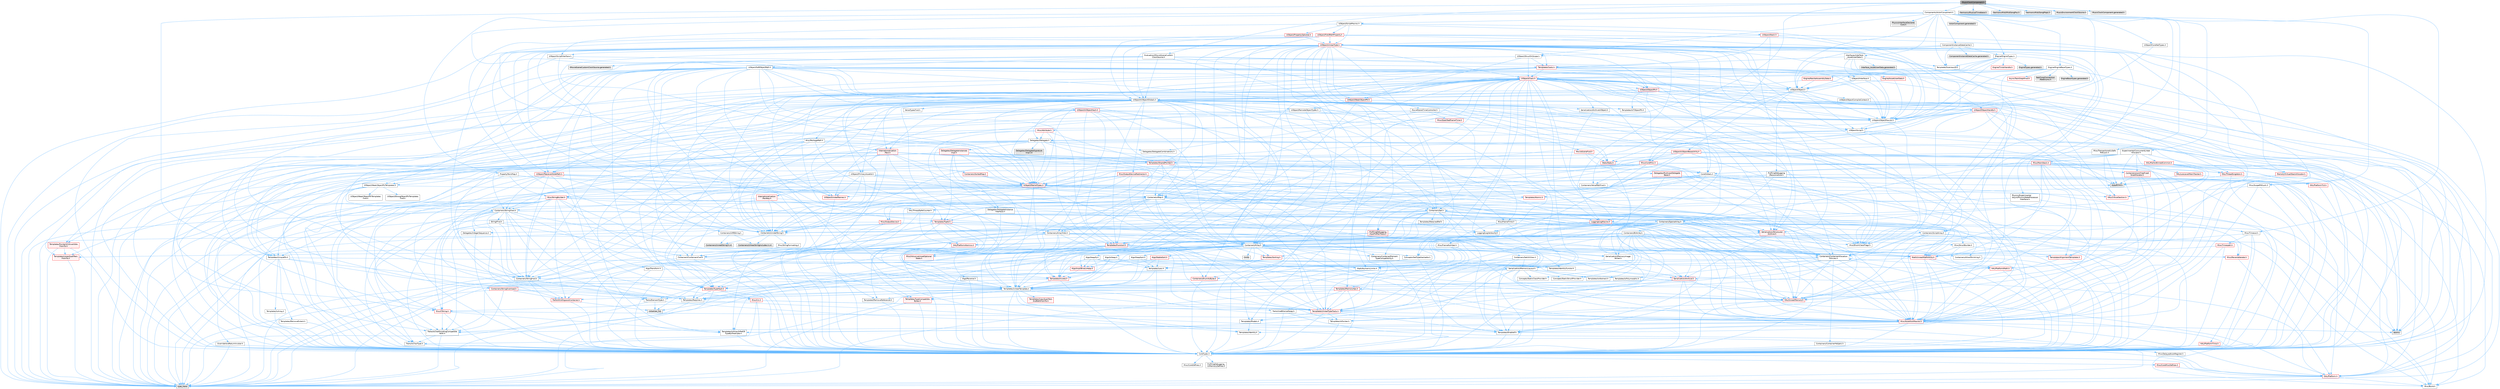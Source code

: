 digraph "MusicClockComponent.h"
{
 // INTERACTIVE_SVG=YES
 // LATEX_PDF_SIZE
  bgcolor="transparent";
  edge [fontname=Helvetica,fontsize=10,labelfontname=Helvetica,labelfontsize=10];
  node [fontname=Helvetica,fontsize=10,shape=box,height=0.2,width=0.4];
  Node1 [id="Node000001",label="MusicClockComponent.h",height=0.2,width=0.4,color="gray40", fillcolor="grey60", style="filled", fontcolor="black",tooltip=" "];
  Node1 -> Node2 [id="edge1_Node000001_Node000002",color="steelblue1",style="solid",tooltip=" "];
  Node2 [id="Node000002",label="Components/ActorComponent.h",height=0.2,width=0.4,color="grey40", fillcolor="white", style="filled",URL="$da/db1/ActorComponent_8h.html",tooltip=" "];
  Node2 -> Node3 [id="edge2_Node000002_Node000003",color="steelblue1",style="solid",tooltip=" "];
  Node3 [id="Node000003",label="UObject/ObjectMacros.h",height=0.2,width=0.4,color="grey40", fillcolor="white", style="filled",URL="$d8/d8d/ObjectMacros_8h.html",tooltip=" "];
  Node3 -> Node4 [id="edge3_Node000003_Node000004",color="steelblue1",style="solid",tooltip=" "];
  Node4 [id="Node000004",label="Misc/EnumClassFlags.h",height=0.2,width=0.4,color="grey40", fillcolor="white", style="filled",URL="$d8/de7/EnumClassFlags_8h.html",tooltip=" "];
  Node3 -> Node5 [id="edge4_Node000003_Node000005",color="steelblue1",style="solid",tooltip=" "];
  Node5 [id="Node000005",label="UObject/Script.h",height=0.2,width=0.4,color="grey40", fillcolor="white", style="filled",URL="$de/dc6/Script_8h.html",tooltip=" "];
  Node5 -> Node6 [id="edge5_Node000005_Node000006",color="steelblue1",style="solid",tooltip=" "];
  Node6 [id="Node000006",label="Delegates/Delegate.h",height=0.2,width=0.4,color="grey40", fillcolor="white", style="filled",URL="$d4/d80/Delegate_8h.html",tooltip=" "];
  Node6 -> Node7 [id="edge6_Node000006_Node000007",color="steelblue1",style="solid",tooltip=" "];
  Node7 [id="Node000007",label="CoreTypes.h",height=0.2,width=0.4,color="grey40", fillcolor="white", style="filled",URL="$dc/dec/CoreTypes_8h.html",tooltip=" "];
  Node7 -> Node8 [id="edge7_Node000007_Node000008",color="steelblue1",style="solid",tooltip=" "];
  Node8 [id="Node000008",label="HAL/Platform.h",height=0.2,width=0.4,color="red", fillcolor="#FFF0F0", style="filled",URL="$d9/dd0/Platform_8h.html",tooltip=" "];
  Node8 -> Node9 [id="edge8_Node000008_Node000009",color="steelblue1",style="solid",tooltip=" "];
  Node9 [id="Node000009",label="Misc/Build.h",height=0.2,width=0.4,color="grey40", fillcolor="white", style="filled",URL="$d3/dbb/Build_8h.html",tooltip=" "];
  Node8 -> Node11 [id="edge9_Node000008_Node000011",color="steelblue1",style="solid",tooltip=" "];
  Node11 [id="Node000011",label="type_traits",height=0.2,width=0.4,color="grey60", fillcolor="#E0E0E0", style="filled",tooltip=" "];
  Node7 -> Node18 [id="edge10_Node000007_Node000018",color="steelblue1",style="solid",tooltip=" "];
  Node18 [id="Node000018",label="ProfilingDebugging\l/UMemoryDefines.h",height=0.2,width=0.4,color="grey40", fillcolor="white", style="filled",URL="$d2/da2/UMemoryDefines_8h.html",tooltip=" "];
  Node7 -> Node19 [id="edge11_Node000007_Node000019",color="steelblue1",style="solid",tooltip=" "];
  Node19 [id="Node000019",label="Misc/CoreMiscDefines.h",height=0.2,width=0.4,color="red", fillcolor="#FFF0F0", style="filled",URL="$da/d38/CoreMiscDefines_8h.html",tooltip=" "];
  Node19 -> Node8 [id="edge12_Node000019_Node000008",color="steelblue1",style="solid",tooltip=" "];
  Node7 -> Node20 [id="edge13_Node000007_Node000020",color="steelblue1",style="solid",tooltip=" "];
  Node20 [id="Node000020",label="Misc/CoreDefines.h",height=0.2,width=0.4,color="grey40", fillcolor="white", style="filled",URL="$d3/dd2/CoreDefines_8h.html",tooltip=" "];
  Node6 -> Node21 [id="edge14_Node000006_Node000021",color="steelblue1",style="solid",tooltip=" "];
  Node21 [id="Node000021",label="Misc/AssertionMacros.h",height=0.2,width=0.4,color="red", fillcolor="#FFF0F0", style="filled",URL="$d0/dfa/AssertionMacros_8h.html",tooltip=" "];
  Node21 -> Node7 [id="edge15_Node000021_Node000007",color="steelblue1",style="solid",tooltip=" "];
  Node21 -> Node8 [id="edge16_Node000021_Node000008",color="steelblue1",style="solid",tooltip=" "];
  Node21 -> Node57 [id="edge17_Node000021_Node000057",color="steelblue1",style="solid",tooltip=" "];
  Node57 [id="Node000057",label="Templates/EnableIf.h",height=0.2,width=0.4,color="grey40", fillcolor="white", style="filled",URL="$d7/d60/EnableIf_8h.html",tooltip=" "];
  Node57 -> Node7 [id="edge18_Node000057_Node000007",color="steelblue1",style="solid",tooltip=" "];
  Node21 -> Node58 [id="edge19_Node000021_Node000058",color="steelblue1",style="solid",tooltip=" "];
  Node58 [id="Node000058",label="Templates/IsArrayOrRefOf\lTypeByPredicate.h",height=0.2,width=0.4,color="grey40", fillcolor="white", style="filled",URL="$d6/da1/IsArrayOrRefOfTypeByPredicate_8h.html",tooltip=" "];
  Node58 -> Node7 [id="edge20_Node000058_Node000007",color="steelblue1",style="solid",tooltip=" "];
  Node21 -> Node61 [id="edge21_Node000021_Node000061",color="steelblue1",style="solid",tooltip=" "];
  Node61 [id="Node000061",label="Traits/IsCharEncodingCompatible\lWith.h",height=0.2,width=0.4,color="grey40", fillcolor="white", style="filled",URL="$df/dd1/IsCharEncodingCompatibleWith_8h.html",tooltip=" "];
  Node61 -> Node11 [id="edge22_Node000061_Node000011",color="steelblue1",style="solid",tooltip=" "];
  Node61 -> Node62 [id="edge23_Node000061_Node000062",color="steelblue1",style="solid",tooltip=" "];
  Node62 [id="Node000062",label="Traits/IsCharType.h",height=0.2,width=0.4,color="grey40", fillcolor="white", style="filled",URL="$db/d51/IsCharType_8h.html",tooltip=" "];
  Node62 -> Node7 [id="edge24_Node000062_Node000007",color="steelblue1",style="solid",tooltip=" "];
  Node21 -> Node70 [id="edge25_Node000021_Node000070",color="steelblue1",style="solid",tooltip=" "];
  Node70 [id="Node000070",label="atomic",height=0.2,width=0.4,color="grey60", fillcolor="#E0E0E0", style="filled",tooltip=" "];
  Node6 -> Node71 [id="edge26_Node000006_Node000071",color="steelblue1",style="solid",tooltip=" "];
  Node71 [id="Node000071",label="UObject/NameTypes.h",height=0.2,width=0.4,color="red", fillcolor="#FFF0F0", style="filled",URL="$d6/d35/NameTypes_8h.html",tooltip=" "];
  Node71 -> Node7 [id="edge27_Node000071_Node000007",color="steelblue1",style="solid",tooltip=" "];
  Node71 -> Node21 [id="edge28_Node000071_Node000021",color="steelblue1",style="solid",tooltip=" "];
  Node71 -> Node72 [id="edge29_Node000071_Node000072",color="steelblue1",style="solid",tooltip=" "];
  Node72 [id="Node000072",label="HAL/UnrealMemory.h",height=0.2,width=0.4,color="red", fillcolor="#FFF0F0", style="filled",URL="$d9/d96/UnrealMemory_8h.html",tooltip=" "];
  Node72 -> Node7 [id="edge30_Node000072_Node000007",color="steelblue1",style="solid",tooltip=" "];
  Node72 -> Node92 [id="edge31_Node000072_Node000092",color="steelblue1",style="solid",tooltip=" "];
  Node92 [id="Node000092",label="Templates/IsPointer.h",height=0.2,width=0.4,color="grey40", fillcolor="white", style="filled",URL="$d7/d05/IsPointer_8h.html",tooltip=" "];
  Node92 -> Node7 [id="edge32_Node000092_Node000007",color="steelblue1",style="solid",tooltip=" "];
  Node71 -> Node93 [id="edge33_Node000071_Node000093",color="steelblue1",style="solid",tooltip=" "];
  Node93 [id="Node000093",label="Templates/UnrealTypeTraits.h",height=0.2,width=0.4,color="red", fillcolor="#FFF0F0", style="filled",URL="$d2/d2d/UnrealTypeTraits_8h.html",tooltip=" "];
  Node93 -> Node7 [id="edge34_Node000093_Node000007",color="steelblue1",style="solid",tooltip=" "];
  Node93 -> Node92 [id="edge35_Node000093_Node000092",color="steelblue1",style="solid",tooltip=" "];
  Node93 -> Node21 [id="edge36_Node000093_Node000021",color="steelblue1",style="solid",tooltip=" "];
  Node93 -> Node57 [id="edge37_Node000093_Node000057",color="steelblue1",style="solid",tooltip=" "];
  Node93 -> Node95 [id="edge38_Node000093_Node000095",color="steelblue1",style="solid",tooltip=" "];
  Node95 [id="Node000095",label="Templates/Models.h",height=0.2,width=0.4,color="grey40", fillcolor="white", style="filled",URL="$d3/d0c/Models_8h.html",tooltip=" "];
  Node95 -> Node66 [id="edge39_Node000095_Node000066",color="steelblue1",style="solid",tooltip=" "];
  Node66 [id="Node000066",label="Templates/Identity.h",height=0.2,width=0.4,color="grey40", fillcolor="white", style="filled",URL="$d0/dd5/Identity_8h.html",tooltip=" "];
  Node71 -> Node98 [id="edge40_Node000071_Node000098",color="steelblue1",style="solid",tooltip=" "];
  Node98 [id="Node000098",label="Templates/UnrealTemplate.h",height=0.2,width=0.4,color="grey40", fillcolor="white", style="filled",URL="$d4/d24/UnrealTemplate_8h.html",tooltip=" "];
  Node98 -> Node7 [id="edge41_Node000098_Node000007",color="steelblue1",style="solid",tooltip=" "];
  Node98 -> Node92 [id="edge42_Node000098_Node000092",color="steelblue1",style="solid",tooltip=" "];
  Node98 -> Node72 [id="edge43_Node000098_Node000072",color="steelblue1",style="solid",tooltip=" "];
  Node98 -> Node99 [id="edge44_Node000098_Node000099",color="steelblue1",style="solid",tooltip=" "];
  Node99 [id="Node000099",label="Templates/CopyQualifiers\lAndRefsFromTo.h",height=0.2,width=0.4,color="red", fillcolor="#FFF0F0", style="filled",URL="$d3/db3/CopyQualifiersAndRefsFromTo_8h.html",tooltip=" "];
  Node98 -> Node93 [id="edge45_Node000098_Node000093",color="steelblue1",style="solid",tooltip=" "];
  Node98 -> Node101 [id="edge46_Node000098_Node000101",color="steelblue1",style="solid",tooltip=" "];
  Node101 [id="Node000101",label="Templates/RemoveReference.h",height=0.2,width=0.4,color="grey40", fillcolor="white", style="filled",URL="$da/dbe/RemoveReference_8h.html",tooltip=" "];
  Node101 -> Node7 [id="edge47_Node000101_Node000007",color="steelblue1",style="solid",tooltip=" "];
  Node98 -> Node65 [id="edge48_Node000098_Node000065",color="steelblue1",style="solid",tooltip=" "];
  Node65 [id="Node000065",label="Templates/Requires.h",height=0.2,width=0.4,color="grey40", fillcolor="white", style="filled",URL="$dc/d96/Requires_8h.html",tooltip=" "];
  Node65 -> Node57 [id="edge49_Node000065_Node000057",color="steelblue1",style="solid",tooltip=" "];
  Node65 -> Node11 [id="edge50_Node000065_Node000011",color="steelblue1",style="solid",tooltip=" "];
  Node98 -> Node102 [id="edge51_Node000098_Node000102",color="steelblue1",style="solid",tooltip=" "];
  Node102 [id="Node000102",label="Templates/TypeCompatible\lBytes.h",height=0.2,width=0.4,color="red", fillcolor="#FFF0F0", style="filled",URL="$df/d0a/TypeCompatibleBytes_8h.html",tooltip=" "];
  Node102 -> Node7 [id="edge52_Node000102_Node000007",color="steelblue1",style="solid",tooltip=" "];
  Node102 -> Node11 [id="edge53_Node000102_Node000011",color="steelblue1",style="solid",tooltip=" "];
  Node98 -> Node66 [id="edge54_Node000098_Node000066",color="steelblue1",style="solid",tooltip=" "];
  Node98 -> Node27 [id="edge55_Node000098_Node000027",color="steelblue1",style="solid",tooltip=" "];
  Node27 [id="Node000027",label="Traits/IsContiguousContainer.h",height=0.2,width=0.4,color="red", fillcolor="#FFF0F0", style="filled",URL="$d5/d3c/IsContiguousContainer_8h.html",tooltip=" "];
  Node27 -> Node7 [id="edge56_Node000027_Node000007",color="steelblue1",style="solid",tooltip=" "];
  Node27 -> Node26 [id="edge57_Node000027_Node000026",color="steelblue1",style="solid",tooltip=" "];
  Node26 [id="Node000026",label="initializer_list",height=0.2,width=0.4,color="grey60", fillcolor="#E0E0E0", style="filled",tooltip=" "];
  Node98 -> Node103 [id="edge58_Node000098_Node000103",color="steelblue1",style="solid",tooltip=" "];
  Node103 [id="Node000103",label="Traits/UseBitwiseSwap.h",height=0.2,width=0.4,color="grey40", fillcolor="white", style="filled",URL="$db/df3/UseBitwiseSwap_8h.html",tooltip=" "];
  Node103 -> Node7 [id="edge59_Node000103_Node000007",color="steelblue1",style="solid",tooltip=" "];
  Node103 -> Node11 [id="edge60_Node000103_Node000011",color="steelblue1",style="solid",tooltip=" "];
  Node98 -> Node11 [id="edge61_Node000098_Node000011",color="steelblue1",style="solid",tooltip=" "];
  Node71 -> Node104 [id="edge62_Node000071_Node000104",color="steelblue1",style="solid",tooltip=" "];
  Node104 [id="Node000104",label="Containers/UnrealString.h",height=0.2,width=0.4,color="grey40", fillcolor="white", style="filled",URL="$d5/dba/UnrealString_8h.html",tooltip=" "];
  Node104 -> Node105 [id="edge63_Node000104_Node000105",color="steelblue1",style="solid",tooltip=" "];
  Node105 [id="Node000105",label="Containers/UnrealStringIncludes.h.inl",height=0.2,width=0.4,color="grey60", fillcolor="#E0E0E0", style="filled",tooltip=" "];
  Node104 -> Node106 [id="edge64_Node000104_Node000106",color="steelblue1",style="solid",tooltip=" "];
  Node106 [id="Node000106",label="Containers/UnrealString.h.inl",height=0.2,width=0.4,color="grey60", fillcolor="#E0E0E0", style="filled",tooltip=" "];
  Node104 -> Node107 [id="edge65_Node000104_Node000107",color="steelblue1",style="solid",tooltip=" "];
  Node107 [id="Node000107",label="Misc/StringFormatArg.h",height=0.2,width=0.4,color="grey40", fillcolor="white", style="filled",URL="$d2/d16/StringFormatArg_8h.html",tooltip=" "];
  Node107 -> Node30 [id="edge66_Node000107_Node000030",color="steelblue1",style="solid",tooltip=" "];
  Node30 [id="Node000030",label="Containers/ContainersFwd.h",height=0.2,width=0.4,color="grey40", fillcolor="white", style="filled",URL="$d4/d0a/ContainersFwd_8h.html",tooltip=" "];
  Node30 -> Node8 [id="edge67_Node000030_Node000008",color="steelblue1",style="solid",tooltip=" "];
  Node30 -> Node7 [id="edge68_Node000030_Node000007",color="steelblue1",style="solid",tooltip=" "];
  Node30 -> Node27 [id="edge69_Node000030_Node000027",color="steelblue1",style="solid",tooltip=" "];
  Node71 -> Node108 [id="edge70_Node000071_Node000108",color="steelblue1",style="solid",tooltip=" "];
  Node108 [id="Node000108",label="HAL/CriticalSection.h",height=0.2,width=0.4,color="red", fillcolor="#FFF0F0", style="filled",URL="$d6/d90/CriticalSection_8h.html",tooltip=" "];
  Node71 -> Node24 [id="edge71_Node000071_Node000024",color="steelblue1",style="solid",tooltip=" "];
  Node24 [id="Node000024",label="Containers/StringFwd.h",height=0.2,width=0.4,color="grey40", fillcolor="white", style="filled",URL="$df/d37/StringFwd_8h.html",tooltip=" "];
  Node24 -> Node7 [id="edge72_Node000024_Node000007",color="steelblue1",style="solid",tooltip=" "];
  Node24 -> Node25 [id="edge73_Node000024_Node000025",color="steelblue1",style="solid",tooltip=" "];
  Node25 [id="Node000025",label="Traits/ElementType.h",height=0.2,width=0.4,color="grey40", fillcolor="white", style="filled",URL="$d5/d4f/ElementType_8h.html",tooltip=" "];
  Node25 -> Node8 [id="edge74_Node000025_Node000008",color="steelblue1",style="solid",tooltip=" "];
  Node25 -> Node26 [id="edge75_Node000025_Node000026",color="steelblue1",style="solid",tooltip=" "];
  Node25 -> Node11 [id="edge76_Node000025_Node000011",color="steelblue1",style="solid",tooltip=" "];
  Node24 -> Node27 [id="edge77_Node000024_Node000027",color="steelblue1",style="solid",tooltip=" "];
  Node71 -> Node176 [id="edge78_Node000071_Node000176",color="steelblue1",style="solid",tooltip=" "];
  Node176 [id="Node000176",label="UObject/UnrealNames.h",height=0.2,width=0.4,color="red", fillcolor="#FFF0F0", style="filled",URL="$d8/db1/UnrealNames_8h.html",tooltip=" "];
  Node176 -> Node7 [id="edge79_Node000176_Node000007",color="steelblue1",style="solid",tooltip=" "];
  Node71 -> Node80 [id="edge80_Node000071_Node000080",color="steelblue1",style="solid",tooltip=" "];
  Node80 [id="Node000080",label="Templates/Atomic.h",height=0.2,width=0.4,color="red", fillcolor="#FFF0F0", style="filled",URL="$d3/d91/Atomic_8h.html",tooltip=" "];
  Node80 -> Node81 [id="edge81_Node000080_Node000081",color="steelblue1",style="solid",tooltip=" "];
  Node81 [id="Node000081",label="HAL/ThreadSafeCounter.h",height=0.2,width=0.4,color="grey40", fillcolor="white", style="filled",URL="$dc/dc9/ThreadSafeCounter_8h.html",tooltip=" "];
  Node81 -> Node7 [id="edge82_Node000081_Node000007",color="steelblue1",style="solid",tooltip=" "];
  Node81 -> Node50 [id="edge83_Node000081_Node000050",color="steelblue1",style="solid",tooltip=" "];
  Node50 [id="Node000050",label="HAL/PlatformAtomics.h",height=0.2,width=0.4,color="red", fillcolor="#FFF0F0", style="filled",URL="$d3/d36/PlatformAtomics_8h.html",tooltip=" "];
  Node50 -> Node7 [id="edge84_Node000050_Node000007",color="steelblue1",style="solid",tooltip=" "];
  Node80 -> Node70 [id="edge85_Node000080_Node000070",color="steelblue1",style="solid",tooltip=" "];
  Node71 -> Node142 [id="edge86_Node000071_Node000142",color="steelblue1",style="solid",tooltip=" "];
  Node142 [id="Node000142",label="Serialization/MemoryLayout.h",height=0.2,width=0.4,color="grey40", fillcolor="white", style="filled",URL="$d7/d66/MemoryLayout_8h.html",tooltip=" "];
  Node142 -> Node143 [id="edge87_Node000142_Node000143",color="steelblue1",style="solid",tooltip=" "];
  Node143 [id="Node000143",label="Concepts/StaticClassProvider.h",height=0.2,width=0.4,color="grey40", fillcolor="white", style="filled",URL="$dd/d83/StaticClassProvider_8h.html",tooltip=" "];
  Node142 -> Node144 [id="edge88_Node000142_Node000144",color="steelblue1",style="solid",tooltip=" "];
  Node144 [id="Node000144",label="Concepts/StaticStructProvider.h",height=0.2,width=0.4,color="grey40", fillcolor="white", style="filled",URL="$d5/d77/StaticStructProvider_8h.html",tooltip=" "];
  Node142 -> Node145 [id="edge89_Node000142_Node000145",color="steelblue1",style="solid",tooltip=" "];
  Node145 [id="Node000145",label="Containers/EnumAsByte.h",height=0.2,width=0.4,color="red", fillcolor="#FFF0F0", style="filled",URL="$d6/d9a/EnumAsByte_8h.html",tooltip=" "];
  Node145 -> Node7 [id="edge90_Node000145_Node000007",color="steelblue1",style="solid",tooltip=" "];
  Node145 -> Node146 [id="edge91_Node000145_Node000146",color="steelblue1",style="solid",tooltip=" "];
  Node146 [id="Node000146",label="Templates/TypeHash.h",height=0.2,width=0.4,color="red", fillcolor="#FFF0F0", style="filled",URL="$d1/d62/TypeHash_8h.html",tooltip=" "];
  Node146 -> Node7 [id="edge92_Node000146_Node000007",color="steelblue1",style="solid",tooltip=" "];
  Node146 -> Node65 [id="edge93_Node000146_Node000065",color="steelblue1",style="solid",tooltip=" "];
  Node146 -> Node147 [id="edge94_Node000146_Node000147",color="steelblue1",style="solid",tooltip=" "];
  Node147 [id="Node000147",label="Misc/Crc.h",height=0.2,width=0.4,color="red", fillcolor="#FFF0F0", style="filled",URL="$d4/dd2/Crc_8h.html",tooltip=" "];
  Node147 -> Node7 [id="edge95_Node000147_Node000007",color="steelblue1",style="solid",tooltip=" "];
  Node147 -> Node21 [id="edge96_Node000147_Node000021",color="steelblue1",style="solid",tooltip=" "];
  Node147 -> Node148 [id="edge97_Node000147_Node000148",color="steelblue1",style="solid",tooltip=" "];
  Node148 [id="Node000148",label="Misc/CString.h",height=0.2,width=0.4,color="red", fillcolor="#FFF0F0", style="filled",URL="$d2/d49/CString_8h.html",tooltip=" "];
  Node148 -> Node7 [id="edge98_Node000148_Node000007",color="steelblue1",style="solid",tooltip=" "];
  Node148 -> Node21 [id="edge99_Node000148_Node000021",color="steelblue1",style="solid",tooltip=" "];
  Node148 -> Node58 [id="edge100_Node000148_Node000058",color="steelblue1",style="solid",tooltip=" "];
  Node148 -> Node61 [id="edge101_Node000148_Node000061",color="steelblue1",style="solid",tooltip=" "];
  Node147 -> Node93 [id="edge102_Node000147_Node000093",color="steelblue1",style="solid",tooltip=" "];
  Node147 -> Node62 [id="edge103_Node000147_Node000062",color="steelblue1",style="solid",tooltip=" "];
  Node146 -> Node11 [id="edge104_Node000146_Node000011",color="steelblue1",style="solid",tooltip=" "];
  Node142 -> Node24 [id="edge105_Node000142_Node000024",color="steelblue1",style="solid",tooltip=" "];
  Node142 -> Node72 [id="edge106_Node000142_Node000072",color="steelblue1",style="solid",tooltip=" "];
  Node142 -> Node153 [id="edge107_Node000142_Node000153",color="steelblue1",style="solid",tooltip=" "];
  Node153 [id="Node000153",label="Misc/DelayedAutoRegister.h",height=0.2,width=0.4,color="grey40", fillcolor="white", style="filled",URL="$d1/dda/DelayedAutoRegister_8h.html",tooltip=" "];
  Node153 -> Node8 [id="edge108_Node000153_Node000008",color="steelblue1",style="solid",tooltip=" "];
  Node142 -> Node57 [id="edge109_Node000142_Node000057",color="steelblue1",style="solid",tooltip=" "];
  Node142 -> Node154 [id="edge110_Node000142_Node000154",color="steelblue1",style="solid",tooltip=" "];
  Node154 [id="Node000154",label="Templates/IsAbstract.h",height=0.2,width=0.4,color="grey40", fillcolor="white", style="filled",URL="$d8/db7/IsAbstract_8h.html",tooltip=" "];
  Node142 -> Node122 [id="edge111_Node000142_Node000122",color="steelblue1",style="solid",tooltip=" "];
  Node122 [id="Node000122",label="Templates/IsPolymorphic.h",height=0.2,width=0.4,color="grey40", fillcolor="white", style="filled",URL="$dc/d20/IsPolymorphic_8h.html",tooltip=" "];
  Node142 -> Node95 [id="edge112_Node000142_Node000095",color="steelblue1",style="solid",tooltip=" "];
  Node142 -> Node98 [id="edge113_Node000142_Node000098",color="steelblue1",style="solid",tooltip=" "];
  Node71 -> Node125 [id="edge114_Node000071_Node000125",color="steelblue1",style="solid",tooltip=" "];
  Node125 [id="Node000125",label="Misc/IntrusiveUnsetOptional\lState.h",height=0.2,width=0.4,color="red", fillcolor="#FFF0F0", style="filled",URL="$d2/d0a/IntrusiveUnsetOptionalState_8h.html",tooltip=" "];
  Node71 -> Node178 [id="edge115_Node000071_Node000178",color="steelblue1",style="solid",tooltip=" "];
  Node178 [id="Node000178",label="Misc/StringBuilder.h",height=0.2,width=0.4,color="red", fillcolor="#FFF0F0", style="filled",URL="$d4/d52/StringBuilder_8h.html",tooltip=" "];
  Node178 -> Node24 [id="edge116_Node000178_Node000024",color="steelblue1",style="solid",tooltip=" "];
  Node178 -> Node179 [id="edge117_Node000178_Node000179",color="steelblue1",style="solid",tooltip=" "];
  Node179 [id="Node000179",label="Containers/StringView.h",height=0.2,width=0.4,color="grey40", fillcolor="white", style="filled",URL="$dd/dea/StringView_8h.html",tooltip=" "];
  Node179 -> Node7 [id="edge118_Node000179_Node000007",color="steelblue1",style="solid",tooltip=" "];
  Node179 -> Node24 [id="edge119_Node000179_Node000024",color="steelblue1",style="solid",tooltip=" "];
  Node179 -> Node72 [id="edge120_Node000179_Node000072",color="steelblue1",style="solid",tooltip=" "];
  Node179 -> Node44 [id="edge121_Node000179_Node000044",color="steelblue1",style="solid",tooltip=" "];
  Node44 [id="Node000044",label="Math/NumericLimits.h",height=0.2,width=0.4,color="grey40", fillcolor="white", style="filled",URL="$df/d1b/NumericLimits_8h.html",tooltip=" "];
  Node44 -> Node7 [id="edge122_Node000044_Node000007",color="steelblue1",style="solid",tooltip=" "];
  Node179 -> Node173 [id="edge123_Node000179_Node000173",color="steelblue1",style="solid",tooltip=" "];
  Node173 [id="Node000173",label="Math/UnrealMathUtility.h",height=0.2,width=0.4,color="red", fillcolor="#FFF0F0", style="filled",URL="$db/db8/UnrealMathUtility_8h.html",tooltip=" "];
  Node173 -> Node7 [id="edge124_Node000173_Node000007",color="steelblue1",style="solid",tooltip=" "];
  Node173 -> Node21 [id="edge125_Node000173_Node000021",color="steelblue1",style="solid",tooltip=" "];
  Node173 -> Node114 [id="edge126_Node000173_Node000114",color="steelblue1",style="solid",tooltip=" "];
  Node114 [id="Node000114",label="HAL/PlatformMath.h",height=0.2,width=0.4,color="red", fillcolor="#FFF0F0", style="filled",URL="$dc/d53/PlatformMath_8h.html",tooltip=" "];
  Node114 -> Node7 [id="edge127_Node000114_Node000007",color="steelblue1",style="solid",tooltip=" "];
  Node173 -> Node66 [id="edge128_Node000173_Node000066",color="steelblue1",style="solid",tooltip=" "];
  Node173 -> Node65 [id="edge129_Node000173_Node000065",color="steelblue1",style="solid",tooltip=" "];
  Node179 -> Node147 [id="edge130_Node000179_Node000147",color="steelblue1",style="solid",tooltip=" "];
  Node179 -> Node148 [id="edge131_Node000179_Node000148",color="steelblue1",style="solid",tooltip=" "];
  Node179 -> Node127 [id="edge132_Node000179_Node000127",color="steelblue1",style="solid",tooltip=" "];
  Node127 [id="Node000127",label="Misc/ReverseIterate.h",height=0.2,width=0.4,color="red", fillcolor="#FFF0F0", style="filled",URL="$db/de3/ReverseIterate_8h.html",tooltip=" "];
  Node127 -> Node8 [id="edge133_Node000127_Node000008",color="steelblue1",style="solid",tooltip=" "];
  Node179 -> Node180 [id="edge134_Node000179_Node000180",color="steelblue1",style="solid",tooltip=" "];
  Node180 [id="Node000180",label="String/Find.h",height=0.2,width=0.4,color="grey40", fillcolor="white", style="filled",URL="$d7/dda/String_2Find_8h.html",tooltip=" "];
  Node180 -> Node181 [id="edge135_Node000180_Node000181",color="steelblue1",style="solid",tooltip=" "];
  Node181 [id="Node000181",label="Containers/ArrayView.h",height=0.2,width=0.4,color="grey40", fillcolor="white", style="filled",URL="$d7/df4/ArrayView_8h.html",tooltip=" "];
  Node181 -> Node7 [id="edge136_Node000181_Node000007",color="steelblue1",style="solid",tooltip=" "];
  Node181 -> Node30 [id="edge137_Node000181_Node000030",color="steelblue1",style="solid",tooltip=" "];
  Node181 -> Node21 [id="edge138_Node000181_Node000021",color="steelblue1",style="solid",tooltip=" "];
  Node181 -> Node127 [id="edge139_Node000181_Node000127",color="steelblue1",style="solid",tooltip=" "];
  Node181 -> Node125 [id="edge140_Node000181_Node000125",color="steelblue1",style="solid",tooltip=" "];
  Node181 -> Node157 [id="edge141_Node000181_Node000157",color="steelblue1",style="solid",tooltip=" "];
  Node157 [id="Node000157",label="Templates/Invoke.h",height=0.2,width=0.4,color="red", fillcolor="#FFF0F0", style="filled",URL="$d7/deb/Invoke_8h.html",tooltip=" "];
  Node157 -> Node7 [id="edge142_Node000157_Node000007",color="steelblue1",style="solid",tooltip=" "];
  Node157 -> Node98 [id="edge143_Node000157_Node000098",color="steelblue1",style="solid",tooltip=" "];
  Node157 -> Node11 [id="edge144_Node000157_Node000011",color="steelblue1",style="solid",tooltip=" "];
  Node181 -> Node93 [id="edge145_Node000181_Node000093",color="steelblue1",style="solid",tooltip=" "];
  Node181 -> Node25 [id="edge146_Node000181_Node000025",color="steelblue1",style="solid",tooltip=" "];
  Node181 -> Node124 [id="edge147_Node000181_Node000124",color="steelblue1",style="solid",tooltip=" "];
  Node124 [id="Node000124",label="Containers/Array.h",height=0.2,width=0.4,color="grey40", fillcolor="white", style="filled",URL="$df/dd0/Array_8h.html",tooltip=" "];
  Node124 -> Node7 [id="edge148_Node000124_Node000007",color="steelblue1",style="solid",tooltip=" "];
  Node124 -> Node21 [id="edge149_Node000124_Node000021",color="steelblue1",style="solid",tooltip=" "];
  Node124 -> Node125 [id="edge150_Node000124_Node000125",color="steelblue1",style="solid",tooltip=" "];
  Node124 -> Node127 [id="edge151_Node000124_Node000127",color="steelblue1",style="solid",tooltip=" "];
  Node124 -> Node72 [id="edge152_Node000124_Node000072",color="steelblue1",style="solid",tooltip=" "];
  Node124 -> Node93 [id="edge153_Node000124_Node000093",color="steelblue1",style="solid",tooltip=" "];
  Node124 -> Node98 [id="edge154_Node000124_Node000098",color="steelblue1",style="solid",tooltip=" "];
  Node124 -> Node129 [id="edge155_Node000124_Node000129",color="steelblue1",style="solid",tooltip=" "];
  Node129 [id="Node000129",label="Containers/AllowShrinking.h",height=0.2,width=0.4,color="grey40", fillcolor="white", style="filled",URL="$d7/d1a/AllowShrinking_8h.html",tooltip=" "];
  Node129 -> Node7 [id="edge156_Node000129_Node000007",color="steelblue1",style="solid",tooltip=" "];
  Node124 -> Node112 [id="edge157_Node000124_Node000112",color="steelblue1",style="solid",tooltip=" "];
  Node112 [id="Node000112",label="Containers/ContainerAllocation\lPolicies.h",height=0.2,width=0.4,color="grey40", fillcolor="white", style="filled",URL="$d7/dff/ContainerAllocationPolicies_8h.html",tooltip=" "];
  Node112 -> Node7 [id="edge158_Node000112_Node000007",color="steelblue1",style="solid",tooltip=" "];
  Node112 -> Node113 [id="edge159_Node000112_Node000113",color="steelblue1",style="solid",tooltip=" "];
  Node113 [id="Node000113",label="Containers/ContainerHelpers.h",height=0.2,width=0.4,color="grey40", fillcolor="white", style="filled",URL="$d7/d33/ContainerHelpers_8h.html",tooltip=" "];
  Node113 -> Node7 [id="edge160_Node000113_Node000007",color="steelblue1",style="solid",tooltip=" "];
  Node112 -> Node112 [id="edge161_Node000112_Node000112",color="steelblue1",style="solid",tooltip=" "];
  Node112 -> Node114 [id="edge162_Node000112_Node000114",color="steelblue1",style="solid",tooltip=" "];
  Node112 -> Node72 [id="edge163_Node000112_Node000072",color="steelblue1",style="solid",tooltip=" "];
  Node112 -> Node44 [id="edge164_Node000112_Node000044",color="steelblue1",style="solid",tooltip=" "];
  Node112 -> Node21 [id="edge165_Node000112_Node000021",color="steelblue1",style="solid",tooltip=" "];
  Node112 -> Node122 [id="edge166_Node000112_Node000122",color="steelblue1",style="solid",tooltip=" "];
  Node112 -> Node123 [id="edge167_Node000112_Node000123",color="steelblue1",style="solid",tooltip=" "];
  Node123 [id="Node000123",label="Templates/MemoryOps.h",height=0.2,width=0.4,color="red", fillcolor="#FFF0F0", style="filled",URL="$db/dea/MemoryOps_8h.html",tooltip=" "];
  Node123 -> Node7 [id="edge168_Node000123_Node000007",color="steelblue1",style="solid",tooltip=" "];
  Node123 -> Node72 [id="edge169_Node000123_Node000072",color="steelblue1",style="solid",tooltip=" "];
  Node123 -> Node65 [id="edge170_Node000123_Node000065",color="steelblue1",style="solid",tooltip=" "];
  Node123 -> Node93 [id="edge171_Node000123_Node000093",color="steelblue1",style="solid",tooltip=" "];
  Node123 -> Node103 [id="edge172_Node000123_Node000103",color="steelblue1",style="solid",tooltip=" "];
  Node123 -> Node11 [id="edge173_Node000123_Node000011",color="steelblue1",style="solid",tooltip=" "];
  Node112 -> Node102 [id="edge174_Node000112_Node000102",color="steelblue1",style="solid",tooltip=" "];
  Node112 -> Node11 [id="edge175_Node000112_Node000011",color="steelblue1",style="solid",tooltip=" "];
  Node124 -> Node130 [id="edge176_Node000124_Node000130",color="steelblue1",style="solid",tooltip=" "];
  Node130 [id="Node000130",label="Containers/ContainerElement\lTypeCompatibility.h",height=0.2,width=0.4,color="grey40", fillcolor="white", style="filled",URL="$df/ddf/ContainerElementTypeCompatibility_8h.html",tooltip=" "];
  Node130 -> Node7 [id="edge177_Node000130_Node000007",color="steelblue1",style="solid",tooltip=" "];
  Node130 -> Node93 [id="edge178_Node000130_Node000093",color="steelblue1",style="solid",tooltip=" "];
  Node124 -> Node131 [id="edge179_Node000124_Node000131",color="steelblue1",style="solid",tooltip=" "];
  Node131 [id="Node000131",label="Serialization/Archive.h",height=0.2,width=0.4,color="red", fillcolor="#FFF0F0", style="filled",URL="$d7/d3b/Archive_8h.html",tooltip=" "];
  Node131 -> Node7 [id="edge180_Node000131_Node000007",color="steelblue1",style="solid",tooltip=" "];
  Node131 -> Node21 [id="edge181_Node000131_Node000021",color="steelblue1",style="solid",tooltip=" "];
  Node131 -> Node9 [id="edge182_Node000131_Node000009",color="steelblue1",style="solid",tooltip=" "];
  Node131 -> Node57 [id="edge183_Node000131_Node000057",color="steelblue1",style="solid",tooltip=" "];
  Node131 -> Node58 [id="edge184_Node000131_Node000058",color="steelblue1",style="solid",tooltip=" "];
  Node131 -> Node98 [id="edge185_Node000131_Node000098",color="steelblue1",style="solid",tooltip=" "];
  Node131 -> Node61 [id="edge186_Node000131_Node000061",color="steelblue1",style="solid",tooltip=" "];
  Node124 -> Node141 [id="edge187_Node000124_Node000141",color="steelblue1",style="solid",tooltip=" "];
  Node141 [id="Node000141",label="Serialization/MemoryImage\lWriter.h",height=0.2,width=0.4,color="grey40", fillcolor="white", style="filled",URL="$d0/d08/MemoryImageWriter_8h.html",tooltip=" "];
  Node141 -> Node7 [id="edge188_Node000141_Node000007",color="steelblue1",style="solid",tooltip=" "];
  Node141 -> Node142 [id="edge189_Node000141_Node000142",color="steelblue1",style="solid",tooltip=" "];
  Node124 -> Node155 [id="edge190_Node000124_Node000155",color="steelblue1",style="solid",tooltip=" "];
  Node155 [id="Node000155",label="Algo/Heapify.h",height=0.2,width=0.4,color="grey40", fillcolor="white", style="filled",URL="$d0/d2a/Heapify_8h.html",tooltip=" "];
  Node155 -> Node156 [id="edge191_Node000155_Node000156",color="steelblue1",style="solid",tooltip=" "];
  Node156 [id="Node000156",label="Algo/Impl/BinaryHeap.h",height=0.2,width=0.4,color="red", fillcolor="#FFF0F0", style="filled",URL="$d7/da3/Algo_2Impl_2BinaryHeap_8h.html",tooltip=" "];
  Node156 -> Node157 [id="edge192_Node000156_Node000157",color="steelblue1",style="solid",tooltip=" "];
  Node156 -> Node11 [id="edge193_Node000156_Node000011",color="steelblue1",style="solid",tooltip=" "];
  Node155 -> Node161 [id="edge194_Node000155_Node000161",color="steelblue1",style="solid",tooltip=" "];
  Node161 [id="Node000161",label="Templates/IdentityFunctor.h",height=0.2,width=0.4,color="grey40", fillcolor="white", style="filled",URL="$d7/d2e/IdentityFunctor_8h.html",tooltip=" "];
  Node161 -> Node8 [id="edge195_Node000161_Node000008",color="steelblue1",style="solid",tooltip=" "];
  Node155 -> Node157 [id="edge196_Node000155_Node000157",color="steelblue1",style="solid",tooltip=" "];
  Node155 -> Node162 [id="edge197_Node000155_Node000162",color="steelblue1",style="solid",tooltip=" "];
  Node162 [id="Node000162",label="Templates/Less.h",height=0.2,width=0.4,color="grey40", fillcolor="white", style="filled",URL="$de/dc8/Less_8h.html",tooltip=" "];
  Node162 -> Node7 [id="edge198_Node000162_Node000007",color="steelblue1",style="solid",tooltip=" "];
  Node162 -> Node98 [id="edge199_Node000162_Node000098",color="steelblue1",style="solid",tooltip=" "];
  Node155 -> Node98 [id="edge200_Node000155_Node000098",color="steelblue1",style="solid",tooltip=" "];
  Node124 -> Node163 [id="edge201_Node000124_Node000163",color="steelblue1",style="solid",tooltip=" "];
  Node163 [id="Node000163",label="Algo/HeapSort.h",height=0.2,width=0.4,color="grey40", fillcolor="white", style="filled",URL="$d3/d92/HeapSort_8h.html",tooltip=" "];
  Node163 -> Node156 [id="edge202_Node000163_Node000156",color="steelblue1",style="solid",tooltip=" "];
  Node163 -> Node161 [id="edge203_Node000163_Node000161",color="steelblue1",style="solid",tooltip=" "];
  Node163 -> Node162 [id="edge204_Node000163_Node000162",color="steelblue1",style="solid",tooltip=" "];
  Node163 -> Node98 [id="edge205_Node000163_Node000098",color="steelblue1",style="solid",tooltip=" "];
  Node124 -> Node164 [id="edge206_Node000124_Node000164",color="steelblue1",style="solid",tooltip=" "];
  Node164 [id="Node000164",label="Algo/IsHeap.h",height=0.2,width=0.4,color="grey40", fillcolor="white", style="filled",URL="$de/d32/IsHeap_8h.html",tooltip=" "];
  Node164 -> Node156 [id="edge207_Node000164_Node000156",color="steelblue1",style="solid",tooltip=" "];
  Node164 -> Node161 [id="edge208_Node000164_Node000161",color="steelblue1",style="solid",tooltip=" "];
  Node164 -> Node157 [id="edge209_Node000164_Node000157",color="steelblue1",style="solid",tooltip=" "];
  Node164 -> Node162 [id="edge210_Node000164_Node000162",color="steelblue1",style="solid",tooltip=" "];
  Node164 -> Node98 [id="edge211_Node000164_Node000098",color="steelblue1",style="solid",tooltip=" "];
  Node124 -> Node156 [id="edge212_Node000124_Node000156",color="steelblue1",style="solid",tooltip=" "];
  Node124 -> Node165 [id="edge213_Node000124_Node000165",color="steelblue1",style="solid",tooltip=" "];
  Node165 [id="Node000165",label="Algo/StableSort.h",height=0.2,width=0.4,color="red", fillcolor="#FFF0F0", style="filled",URL="$d7/d3c/StableSort_8h.html",tooltip=" "];
  Node165 -> Node161 [id="edge214_Node000165_Node000161",color="steelblue1",style="solid",tooltip=" "];
  Node165 -> Node157 [id="edge215_Node000165_Node000157",color="steelblue1",style="solid",tooltip=" "];
  Node165 -> Node162 [id="edge216_Node000165_Node000162",color="steelblue1",style="solid",tooltip=" "];
  Node165 -> Node98 [id="edge217_Node000165_Node000098",color="steelblue1",style="solid",tooltip=" "];
  Node124 -> Node168 [id="edge218_Node000124_Node000168",color="steelblue1",style="solid",tooltip=" "];
  Node168 [id="Node000168",label="Concepts/GetTypeHashable.h",height=0.2,width=0.4,color="grey40", fillcolor="white", style="filled",URL="$d3/da2/GetTypeHashable_8h.html",tooltip=" "];
  Node168 -> Node7 [id="edge219_Node000168_Node000007",color="steelblue1",style="solid",tooltip=" "];
  Node168 -> Node146 [id="edge220_Node000168_Node000146",color="steelblue1",style="solid",tooltip=" "];
  Node124 -> Node161 [id="edge221_Node000124_Node000161",color="steelblue1",style="solid",tooltip=" "];
  Node124 -> Node157 [id="edge222_Node000124_Node000157",color="steelblue1",style="solid",tooltip=" "];
  Node124 -> Node162 [id="edge223_Node000124_Node000162",color="steelblue1",style="solid",tooltip=" "];
  Node124 -> Node169 [id="edge224_Node000124_Node000169",color="steelblue1",style="solid",tooltip=" "];
  Node169 [id="Node000169",label="Templates/LosesQualifiers\lFromTo.h",height=0.2,width=0.4,color="red", fillcolor="#FFF0F0", style="filled",URL="$d2/db3/LosesQualifiersFromTo_8h.html",tooltip=" "];
  Node169 -> Node11 [id="edge225_Node000169_Node000011",color="steelblue1",style="solid",tooltip=" "];
  Node124 -> Node65 [id="edge226_Node000124_Node000065",color="steelblue1",style="solid",tooltip=" "];
  Node124 -> Node170 [id="edge227_Node000124_Node000170",color="steelblue1",style="solid",tooltip=" "];
  Node170 [id="Node000170",label="Templates/Sorting.h",height=0.2,width=0.4,color="red", fillcolor="#FFF0F0", style="filled",URL="$d3/d9e/Sorting_8h.html",tooltip=" "];
  Node170 -> Node7 [id="edge228_Node000170_Node000007",color="steelblue1",style="solid",tooltip=" "];
  Node170 -> Node114 [id="edge229_Node000170_Node000114",color="steelblue1",style="solid",tooltip=" "];
  Node170 -> Node162 [id="edge230_Node000170_Node000162",color="steelblue1",style="solid",tooltip=" "];
  Node124 -> Node174 [id="edge231_Node000124_Node000174",color="steelblue1",style="solid",tooltip=" "];
  Node174 [id="Node000174",label="Templates/AlignmentTemplates.h",height=0.2,width=0.4,color="red", fillcolor="#FFF0F0", style="filled",URL="$dd/d32/AlignmentTemplates_8h.html",tooltip=" "];
  Node174 -> Node7 [id="edge232_Node000174_Node000007",color="steelblue1",style="solid",tooltip=" "];
  Node174 -> Node92 [id="edge233_Node000174_Node000092",color="steelblue1",style="solid",tooltip=" "];
  Node124 -> Node25 [id="edge234_Node000124_Node000025",color="steelblue1",style="solid",tooltip=" "];
  Node124 -> Node120 [id="edge235_Node000124_Node000120",color="steelblue1",style="solid",tooltip=" "];
  Node120 [id="Node000120",label="limits",height=0.2,width=0.4,color="grey60", fillcolor="#E0E0E0", style="filled",tooltip=" "];
  Node124 -> Node11 [id="edge236_Node000124_Node000011",color="steelblue1",style="solid",tooltip=" "];
  Node181 -> Node173 [id="edge237_Node000181_Node000173",color="steelblue1",style="solid",tooltip=" "];
  Node181 -> Node11 [id="edge238_Node000181_Node000011",color="steelblue1",style="solid",tooltip=" "];
  Node180 -> Node30 [id="edge239_Node000180_Node000030",color="steelblue1",style="solid",tooltip=" "];
  Node180 -> Node24 [id="edge240_Node000180_Node000024",color="steelblue1",style="solid",tooltip=" "];
  Node180 -> Node7 [id="edge241_Node000180_Node000007",color="steelblue1",style="solid",tooltip=" "];
  Node180 -> Node148 [id="edge242_Node000180_Node000148",color="steelblue1",style="solid",tooltip=" "];
  Node179 -> Node65 [id="edge243_Node000179_Node000065",color="steelblue1",style="solid",tooltip=" "];
  Node179 -> Node98 [id="edge244_Node000179_Node000098",color="steelblue1",style="solid",tooltip=" "];
  Node179 -> Node25 [id="edge245_Node000179_Node000025",color="steelblue1",style="solid",tooltip=" "];
  Node179 -> Node61 [id="edge246_Node000179_Node000061",color="steelblue1",style="solid",tooltip=" "];
  Node179 -> Node62 [id="edge247_Node000179_Node000062",color="steelblue1",style="solid",tooltip=" "];
  Node179 -> Node27 [id="edge248_Node000179_Node000027",color="steelblue1",style="solid",tooltip=" "];
  Node179 -> Node11 [id="edge249_Node000179_Node000011",color="steelblue1",style="solid",tooltip=" "];
  Node178 -> Node7 [id="edge250_Node000178_Node000007",color="steelblue1",style="solid",tooltip=" "];
  Node178 -> Node72 [id="edge251_Node000178_Node000072",color="steelblue1",style="solid",tooltip=" "];
  Node178 -> Node21 [id="edge252_Node000178_Node000021",color="steelblue1",style="solid",tooltip=" "];
  Node178 -> Node148 [id="edge253_Node000178_Node000148",color="steelblue1",style="solid",tooltip=" "];
  Node178 -> Node57 [id="edge254_Node000178_Node000057",color="steelblue1",style="solid",tooltip=" "];
  Node178 -> Node58 [id="edge255_Node000178_Node000058",color="steelblue1",style="solid",tooltip=" "];
  Node178 -> Node65 [id="edge256_Node000178_Node000065",color="steelblue1",style="solid",tooltip=" "];
  Node178 -> Node98 [id="edge257_Node000178_Node000098",color="steelblue1",style="solid",tooltip=" "];
  Node178 -> Node93 [id="edge258_Node000178_Node000093",color="steelblue1",style="solid",tooltip=" "];
  Node178 -> Node61 [id="edge259_Node000178_Node000061",color="steelblue1",style="solid",tooltip=" "];
  Node178 -> Node62 [id="edge260_Node000178_Node000062",color="steelblue1",style="solid",tooltip=" "];
  Node178 -> Node27 [id="edge261_Node000178_Node000027",color="steelblue1",style="solid",tooltip=" "];
  Node178 -> Node11 [id="edge262_Node000178_Node000011",color="steelblue1",style="solid",tooltip=" "];
  Node6 -> Node184 [id="edge263_Node000006_Node000184",color="steelblue1",style="solid",tooltip=" "];
  Node184 [id="Node000184",label="Templates/SharedPointer.h",height=0.2,width=0.4,color="red", fillcolor="#FFF0F0", style="filled",URL="$d2/d17/SharedPointer_8h.html",tooltip=" "];
  Node184 -> Node7 [id="edge264_Node000184_Node000007",color="steelblue1",style="solid",tooltip=" "];
  Node184 -> Node125 [id="edge265_Node000184_Node000125",color="steelblue1",style="solid",tooltip=" "];
  Node184 -> Node185 [id="edge266_Node000184_Node000185",color="steelblue1",style="solid",tooltip=" "];
  Node185 [id="Node000185",label="Templates/PointerIsConvertible\lFromTo.h",height=0.2,width=0.4,color="red", fillcolor="#FFF0F0", style="filled",URL="$d6/d65/PointerIsConvertibleFromTo_8h.html",tooltip=" "];
  Node185 -> Node7 [id="edge267_Node000185_Node000007",color="steelblue1",style="solid",tooltip=" "];
  Node185 -> Node169 [id="edge268_Node000185_Node000169",color="steelblue1",style="solid",tooltip=" "];
  Node185 -> Node11 [id="edge269_Node000185_Node000011",color="steelblue1",style="solid",tooltip=" "];
  Node184 -> Node21 [id="edge270_Node000184_Node000021",color="steelblue1",style="solid",tooltip=" "];
  Node184 -> Node72 [id="edge271_Node000184_Node000072",color="steelblue1",style="solid",tooltip=" "];
  Node184 -> Node124 [id="edge272_Node000184_Node000124",color="steelblue1",style="solid",tooltip=" "];
  Node184 -> Node186 [id="edge273_Node000184_Node000186",color="steelblue1",style="solid",tooltip=" "];
  Node186 [id="Node000186",label="Containers/Map.h",height=0.2,width=0.4,color="grey40", fillcolor="white", style="filled",URL="$df/d79/Map_8h.html",tooltip=" "];
  Node186 -> Node7 [id="edge274_Node000186_Node000007",color="steelblue1",style="solid",tooltip=" "];
  Node186 -> Node187 [id="edge275_Node000186_Node000187",color="steelblue1",style="solid",tooltip=" "];
  Node187 [id="Node000187",label="Algo/Reverse.h",height=0.2,width=0.4,color="grey40", fillcolor="white", style="filled",URL="$d5/d93/Reverse_8h.html",tooltip=" "];
  Node187 -> Node7 [id="edge276_Node000187_Node000007",color="steelblue1",style="solid",tooltip=" "];
  Node187 -> Node98 [id="edge277_Node000187_Node000098",color="steelblue1",style="solid",tooltip=" "];
  Node186 -> Node130 [id="edge278_Node000186_Node000130",color="steelblue1",style="solid",tooltip=" "];
  Node186 -> Node188 [id="edge279_Node000186_Node000188",color="steelblue1",style="solid",tooltip=" "];
  Node188 [id="Node000188",label="Containers/Set.h",height=0.2,width=0.4,color="grey40", fillcolor="white", style="filled",URL="$d4/d45/Set_8h.html",tooltip=" "];
  Node188 -> Node112 [id="edge280_Node000188_Node000112",color="steelblue1",style="solid",tooltip=" "];
  Node188 -> Node130 [id="edge281_Node000188_Node000130",color="steelblue1",style="solid",tooltip=" "];
  Node188 -> Node189 [id="edge282_Node000188_Node000189",color="steelblue1",style="solid",tooltip=" "];
  Node189 [id="Node000189",label="Containers/SetUtilities.h",height=0.2,width=0.4,color="grey40", fillcolor="white", style="filled",URL="$dc/de5/SetUtilities_8h.html",tooltip=" "];
  Node189 -> Node7 [id="edge283_Node000189_Node000007",color="steelblue1",style="solid",tooltip=" "];
  Node189 -> Node142 [id="edge284_Node000189_Node000142",color="steelblue1",style="solid",tooltip=" "];
  Node189 -> Node123 [id="edge285_Node000189_Node000123",color="steelblue1",style="solid",tooltip=" "];
  Node189 -> Node93 [id="edge286_Node000189_Node000093",color="steelblue1",style="solid",tooltip=" "];
  Node188 -> Node190 [id="edge287_Node000188_Node000190",color="steelblue1",style="solid",tooltip=" "];
  Node190 [id="Node000190",label="Containers/SparseArray.h",height=0.2,width=0.4,color="grey40", fillcolor="white", style="filled",URL="$d5/dbf/SparseArray_8h.html",tooltip=" "];
  Node190 -> Node7 [id="edge288_Node000190_Node000007",color="steelblue1",style="solid",tooltip=" "];
  Node190 -> Node21 [id="edge289_Node000190_Node000021",color="steelblue1",style="solid",tooltip=" "];
  Node190 -> Node72 [id="edge290_Node000190_Node000072",color="steelblue1",style="solid",tooltip=" "];
  Node190 -> Node93 [id="edge291_Node000190_Node000093",color="steelblue1",style="solid",tooltip=" "];
  Node190 -> Node98 [id="edge292_Node000190_Node000098",color="steelblue1",style="solid",tooltip=" "];
  Node190 -> Node112 [id="edge293_Node000190_Node000112",color="steelblue1",style="solid",tooltip=" "];
  Node190 -> Node162 [id="edge294_Node000190_Node000162",color="steelblue1",style="solid",tooltip=" "];
  Node190 -> Node124 [id="edge295_Node000190_Node000124",color="steelblue1",style="solid",tooltip=" "];
  Node190 -> Node173 [id="edge296_Node000190_Node000173",color="steelblue1",style="solid",tooltip=" "];
  Node190 -> Node191 [id="edge297_Node000190_Node000191",color="steelblue1",style="solid",tooltip=" "];
  Node191 [id="Node000191",label="Containers/ScriptArray.h",height=0.2,width=0.4,color="grey40", fillcolor="white", style="filled",URL="$dc/daf/ScriptArray_8h.html",tooltip=" "];
  Node191 -> Node7 [id="edge298_Node000191_Node000007",color="steelblue1",style="solid",tooltip=" "];
  Node191 -> Node21 [id="edge299_Node000191_Node000021",color="steelblue1",style="solid",tooltip=" "];
  Node191 -> Node72 [id="edge300_Node000191_Node000072",color="steelblue1",style="solid",tooltip=" "];
  Node191 -> Node129 [id="edge301_Node000191_Node000129",color="steelblue1",style="solid",tooltip=" "];
  Node191 -> Node112 [id="edge302_Node000191_Node000112",color="steelblue1",style="solid",tooltip=" "];
  Node191 -> Node124 [id="edge303_Node000191_Node000124",color="steelblue1",style="solid",tooltip=" "];
  Node191 -> Node26 [id="edge304_Node000191_Node000026",color="steelblue1",style="solid",tooltip=" "];
  Node190 -> Node192 [id="edge305_Node000190_Node000192",color="steelblue1",style="solid",tooltip=" "];
  Node192 [id="Node000192",label="Containers/BitArray.h",height=0.2,width=0.4,color="grey40", fillcolor="white", style="filled",URL="$d1/de4/BitArray_8h.html",tooltip=" "];
  Node192 -> Node112 [id="edge306_Node000192_Node000112",color="steelblue1",style="solid",tooltip=" "];
  Node192 -> Node7 [id="edge307_Node000192_Node000007",color="steelblue1",style="solid",tooltip=" "];
  Node192 -> Node50 [id="edge308_Node000192_Node000050",color="steelblue1",style="solid",tooltip=" "];
  Node192 -> Node72 [id="edge309_Node000192_Node000072",color="steelblue1",style="solid",tooltip=" "];
  Node192 -> Node173 [id="edge310_Node000192_Node000173",color="steelblue1",style="solid",tooltip=" "];
  Node192 -> Node21 [id="edge311_Node000192_Node000021",color="steelblue1",style="solid",tooltip=" "];
  Node192 -> Node4 [id="edge312_Node000192_Node000004",color="steelblue1",style="solid",tooltip=" "];
  Node192 -> Node131 [id="edge313_Node000192_Node000131",color="steelblue1",style="solid",tooltip=" "];
  Node192 -> Node141 [id="edge314_Node000192_Node000141",color="steelblue1",style="solid",tooltip=" "];
  Node192 -> Node142 [id="edge315_Node000192_Node000142",color="steelblue1",style="solid",tooltip=" "];
  Node192 -> Node57 [id="edge316_Node000192_Node000057",color="steelblue1",style="solid",tooltip=" "];
  Node192 -> Node157 [id="edge317_Node000192_Node000157",color="steelblue1",style="solid",tooltip=" "];
  Node192 -> Node98 [id="edge318_Node000192_Node000098",color="steelblue1",style="solid",tooltip=" "];
  Node192 -> Node93 [id="edge319_Node000192_Node000093",color="steelblue1",style="solid",tooltip=" "];
  Node190 -> Node193 [id="edge320_Node000190_Node000193",color="steelblue1",style="solid",tooltip=" "];
  Node193 [id="Node000193",label="Serialization/Structured\lArchive.h",height=0.2,width=0.4,color="red", fillcolor="#FFF0F0", style="filled",URL="$d9/d1e/StructuredArchive_8h.html",tooltip=" "];
  Node193 -> Node124 [id="edge321_Node000193_Node000124",color="steelblue1",style="solid",tooltip=" "];
  Node193 -> Node112 [id="edge322_Node000193_Node000112",color="steelblue1",style="solid",tooltip=" "];
  Node193 -> Node7 [id="edge323_Node000193_Node000007",color="steelblue1",style="solid",tooltip=" "];
  Node193 -> Node9 [id="edge324_Node000193_Node000009",color="steelblue1",style="solid",tooltip=" "];
  Node193 -> Node131 [id="edge325_Node000193_Node000131",color="steelblue1",style="solid",tooltip=" "];
  Node190 -> Node141 [id="edge326_Node000190_Node000141",color="steelblue1",style="solid",tooltip=" "];
  Node190 -> Node104 [id="edge327_Node000190_Node000104",color="steelblue1",style="solid",tooltip=" "];
  Node190 -> Node125 [id="edge328_Node000190_Node000125",color="steelblue1",style="solid",tooltip=" "];
  Node188 -> Node30 [id="edge329_Node000188_Node000030",color="steelblue1",style="solid",tooltip=" "];
  Node188 -> Node173 [id="edge330_Node000188_Node000173",color="steelblue1",style="solid",tooltip=" "];
  Node188 -> Node21 [id="edge331_Node000188_Node000021",color="steelblue1",style="solid",tooltip=" "];
  Node188 -> Node208 [id="edge332_Node000188_Node000208",color="steelblue1",style="solid",tooltip=" "];
  Node208 [id="Node000208",label="Misc/StructBuilder.h",height=0.2,width=0.4,color="grey40", fillcolor="white", style="filled",URL="$d9/db3/StructBuilder_8h.html",tooltip=" "];
  Node208 -> Node7 [id="edge333_Node000208_Node000007",color="steelblue1",style="solid",tooltip=" "];
  Node208 -> Node173 [id="edge334_Node000208_Node000173",color="steelblue1",style="solid",tooltip=" "];
  Node208 -> Node174 [id="edge335_Node000208_Node000174",color="steelblue1",style="solid",tooltip=" "];
  Node188 -> Node141 [id="edge336_Node000188_Node000141",color="steelblue1",style="solid",tooltip=" "];
  Node188 -> Node193 [id="edge337_Node000188_Node000193",color="steelblue1",style="solid",tooltip=" "];
  Node188 -> Node209 [id="edge338_Node000188_Node000209",color="steelblue1",style="solid",tooltip=" "];
  Node209 [id="Node000209",label="Templates/Function.h",height=0.2,width=0.4,color="red", fillcolor="#FFF0F0", style="filled",URL="$df/df5/Function_8h.html",tooltip=" "];
  Node209 -> Node7 [id="edge339_Node000209_Node000007",color="steelblue1",style="solid",tooltip=" "];
  Node209 -> Node21 [id="edge340_Node000209_Node000021",color="steelblue1",style="solid",tooltip=" "];
  Node209 -> Node125 [id="edge341_Node000209_Node000125",color="steelblue1",style="solid",tooltip=" "];
  Node209 -> Node72 [id="edge342_Node000209_Node000072",color="steelblue1",style="solid",tooltip=" "];
  Node209 -> Node93 [id="edge343_Node000209_Node000093",color="steelblue1",style="solid",tooltip=" "];
  Node209 -> Node157 [id="edge344_Node000209_Node000157",color="steelblue1",style="solid",tooltip=" "];
  Node209 -> Node98 [id="edge345_Node000209_Node000098",color="steelblue1",style="solid",tooltip=" "];
  Node209 -> Node65 [id="edge346_Node000209_Node000065",color="steelblue1",style="solid",tooltip=" "];
  Node209 -> Node173 [id="edge347_Node000209_Node000173",color="steelblue1",style="solid",tooltip=" "];
  Node209 -> Node11 [id="edge348_Node000209_Node000011",color="steelblue1",style="solid",tooltip=" "];
  Node188 -> Node211 [id="edge349_Node000188_Node000211",color="steelblue1",style="solid",tooltip=" "];
  Node211 [id="Node000211",label="Templates/RetainedRef.h",height=0.2,width=0.4,color="grey40", fillcolor="white", style="filled",URL="$d1/dac/RetainedRef_8h.html",tooltip=" "];
  Node188 -> Node170 [id="edge350_Node000188_Node000170",color="steelblue1",style="solid",tooltip=" "];
  Node188 -> Node146 [id="edge351_Node000188_Node000146",color="steelblue1",style="solid",tooltip=" "];
  Node188 -> Node98 [id="edge352_Node000188_Node000098",color="steelblue1",style="solid",tooltip=" "];
  Node188 -> Node26 [id="edge353_Node000188_Node000026",color="steelblue1",style="solid",tooltip=" "];
  Node188 -> Node11 [id="edge354_Node000188_Node000011",color="steelblue1",style="solid",tooltip=" "];
  Node186 -> Node104 [id="edge355_Node000186_Node000104",color="steelblue1",style="solid",tooltip=" "];
  Node186 -> Node21 [id="edge356_Node000186_Node000021",color="steelblue1",style="solid",tooltip=" "];
  Node186 -> Node208 [id="edge357_Node000186_Node000208",color="steelblue1",style="solid",tooltip=" "];
  Node186 -> Node209 [id="edge358_Node000186_Node000209",color="steelblue1",style="solid",tooltip=" "];
  Node186 -> Node170 [id="edge359_Node000186_Node000170",color="steelblue1",style="solid",tooltip=" "];
  Node186 -> Node212 [id="edge360_Node000186_Node000212",color="steelblue1",style="solid",tooltip=" "];
  Node212 [id="Node000212",label="Templates/Tuple.h",height=0.2,width=0.4,color="red", fillcolor="#FFF0F0", style="filled",URL="$d2/d4f/Tuple_8h.html",tooltip=" "];
  Node212 -> Node7 [id="edge361_Node000212_Node000007",color="steelblue1",style="solid",tooltip=" "];
  Node212 -> Node98 [id="edge362_Node000212_Node000098",color="steelblue1",style="solid",tooltip=" "];
  Node212 -> Node213 [id="edge363_Node000212_Node000213",color="steelblue1",style="solid",tooltip=" "];
  Node213 [id="Node000213",label="Delegates/IntegerSequence.h",height=0.2,width=0.4,color="grey40", fillcolor="white", style="filled",URL="$d2/dcc/IntegerSequence_8h.html",tooltip=" "];
  Node213 -> Node7 [id="edge364_Node000213_Node000007",color="steelblue1",style="solid",tooltip=" "];
  Node212 -> Node157 [id="edge365_Node000212_Node000157",color="steelblue1",style="solid",tooltip=" "];
  Node212 -> Node193 [id="edge366_Node000212_Node000193",color="steelblue1",style="solid",tooltip=" "];
  Node212 -> Node142 [id="edge367_Node000212_Node000142",color="steelblue1",style="solid",tooltip=" "];
  Node212 -> Node65 [id="edge368_Node000212_Node000065",color="steelblue1",style="solid",tooltip=" "];
  Node212 -> Node146 [id="edge369_Node000212_Node000146",color="steelblue1",style="solid",tooltip=" "];
  Node212 -> Node11 [id="edge370_Node000212_Node000011",color="steelblue1",style="solid",tooltip=" "];
  Node186 -> Node98 [id="edge371_Node000186_Node000098",color="steelblue1",style="solid",tooltip=" "];
  Node186 -> Node93 [id="edge372_Node000186_Node000093",color="steelblue1",style="solid",tooltip=" "];
  Node186 -> Node11 [id="edge373_Node000186_Node000011",color="steelblue1",style="solid",tooltip=" "];
  Node184 -> Node215 [id="edge374_Node000184_Node000215",color="steelblue1",style="solid",tooltip=" "];
  Node215 [id="Node000215",label="CoreGlobals.h",height=0.2,width=0.4,color="grey40", fillcolor="white", style="filled",URL="$d5/d8c/CoreGlobals_8h.html",tooltip=" "];
  Node215 -> Node104 [id="edge375_Node000215_Node000104",color="steelblue1",style="solid",tooltip=" "];
  Node215 -> Node7 [id="edge376_Node000215_Node000007",color="steelblue1",style="solid",tooltip=" "];
  Node215 -> Node216 [id="edge377_Node000215_Node000216",color="steelblue1",style="solid",tooltip=" "];
  Node216 [id="Node000216",label="HAL/PlatformTLS.h",height=0.2,width=0.4,color="red", fillcolor="#FFF0F0", style="filled",URL="$d0/def/PlatformTLS_8h.html",tooltip=" "];
  Node216 -> Node7 [id="edge378_Node000216_Node000007",color="steelblue1",style="solid",tooltip=" "];
  Node215 -> Node219 [id="edge379_Node000215_Node000219",color="steelblue1",style="solid",tooltip=" "];
  Node219 [id="Node000219",label="Logging/LogMacros.h",height=0.2,width=0.4,color="red", fillcolor="#FFF0F0", style="filled",URL="$d0/d16/LogMacros_8h.html",tooltip=" "];
  Node219 -> Node104 [id="edge380_Node000219_Node000104",color="steelblue1",style="solid",tooltip=" "];
  Node219 -> Node7 [id="edge381_Node000219_Node000007",color="steelblue1",style="solid",tooltip=" "];
  Node219 -> Node79 [id="edge382_Node000219_Node000079",color="steelblue1",style="solid",tooltip=" "];
  Node79 [id="Node000079",label="Logging/LogVerbosity.h",height=0.2,width=0.4,color="grey40", fillcolor="white", style="filled",URL="$d2/d8f/LogVerbosity_8h.html",tooltip=" "];
  Node79 -> Node7 [id="edge383_Node000079_Node000007",color="steelblue1",style="solid",tooltip=" "];
  Node219 -> Node21 [id="edge384_Node000219_Node000021",color="steelblue1",style="solid",tooltip=" "];
  Node219 -> Node9 [id="edge385_Node000219_Node000009",color="steelblue1",style="solid",tooltip=" "];
  Node219 -> Node57 [id="edge386_Node000219_Node000057",color="steelblue1",style="solid",tooltip=" "];
  Node219 -> Node58 [id="edge387_Node000219_Node000058",color="steelblue1",style="solid",tooltip=" "];
  Node219 -> Node61 [id="edge388_Node000219_Node000061",color="steelblue1",style="solid",tooltip=" "];
  Node219 -> Node11 [id="edge389_Node000219_Node000011",color="steelblue1",style="solid",tooltip=" "];
  Node215 -> Node9 [id="edge390_Node000215_Node000009",color="steelblue1",style="solid",tooltip=" "];
  Node215 -> Node4 [id="edge391_Node000215_Node000004",color="steelblue1",style="solid",tooltip=" "];
  Node215 -> Node78 [id="edge392_Node000215_Node000078",color="steelblue1",style="solid",tooltip=" "];
  Node78 [id="Node000078",label="Misc/OutputDevice.h",height=0.2,width=0.4,color="red", fillcolor="#FFF0F0", style="filled",URL="$d7/d32/OutputDevice_8h.html",tooltip=" "];
  Node78 -> Node7 [id="edge393_Node000078_Node000007",color="steelblue1",style="solid",tooltip=" "];
  Node78 -> Node79 [id="edge394_Node000078_Node000079",color="steelblue1",style="solid",tooltip=" "];
  Node78 -> Node58 [id="edge395_Node000078_Node000058",color="steelblue1",style="solid",tooltip=" "];
  Node78 -> Node61 [id="edge396_Node000078_Node000061",color="steelblue1",style="solid",tooltip=" "];
  Node215 -> Node49 [id="edge397_Node000215_Node000049",color="steelblue1",style="solid",tooltip=" "];
  Node49 [id="Node000049",label="ProfilingDebugging\l/CpuProfilerTrace.h",height=0.2,width=0.4,color="red", fillcolor="#FFF0F0", style="filled",URL="$da/dcb/CpuProfilerTrace_8h.html",tooltip=" "];
  Node49 -> Node7 [id="edge398_Node000049_Node000007",color="steelblue1",style="solid",tooltip=" "];
  Node49 -> Node30 [id="edge399_Node000049_Node000030",color="steelblue1",style="solid",tooltip=" "];
  Node49 -> Node50 [id="edge400_Node000049_Node000050",color="steelblue1",style="solid",tooltip=" "];
  Node49 -> Node9 [id="edge401_Node000049_Node000009",color="steelblue1",style="solid",tooltip=" "];
  Node215 -> Node80 [id="edge402_Node000215_Node000080",color="steelblue1",style="solid",tooltip=" "];
  Node215 -> Node71 [id="edge403_Node000215_Node000071",color="steelblue1",style="solid",tooltip=" "];
  Node215 -> Node70 [id="edge404_Node000215_Node000070",color="steelblue1",style="solid",tooltip=" "];
  Node6 -> Node227 [id="edge405_Node000006_Node000227",color="steelblue1",style="solid",tooltip=" "];
  Node227 [id="Node000227",label="UObject/WeakObjectPtrTemplates.h",height=0.2,width=0.4,color="grey40", fillcolor="white", style="filled",URL="$d8/d3b/WeakObjectPtrTemplates_8h.html",tooltip=" "];
  Node227 -> Node7 [id="edge406_Node000227_Node000007",color="steelblue1",style="solid",tooltip=" "];
  Node227 -> Node169 [id="edge407_Node000227_Node000169",color="steelblue1",style="solid",tooltip=" "];
  Node227 -> Node65 [id="edge408_Node000227_Node000065",color="steelblue1",style="solid",tooltip=" "];
  Node227 -> Node186 [id="edge409_Node000227_Node000186",color="steelblue1",style="solid",tooltip=" "];
  Node227 -> Node228 [id="edge410_Node000227_Node000228",color="steelblue1",style="solid",tooltip=" "];
  Node228 [id="Node000228",label="UObject/WeakObjectPtrTemplates\lFwd.h",height=0.2,width=0.4,color="grey40", fillcolor="white", style="filled",URL="$db/deb/WeakObjectPtrTemplatesFwd_8h.html",tooltip=" "];
  Node227 -> Node229 [id="edge411_Node000227_Node000229",color="steelblue1",style="solid",tooltip=" "];
  Node229 [id="Node000229",label="UObject/StrongObjectPtrTemplates\lFwd.h",height=0.2,width=0.4,color="grey40", fillcolor="white", style="filled",URL="$df/d90/StrongObjectPtrTemplatesFwd_8h.html",tooltip=" "];
  Node227 -> Node11 [id="edge412_Node000227_Node000011",color="steelblue1",style="solid",tooltip=" "];
  Node6 -> Node230 [id="edge413_Node000006_Node000230",color="steelblue1",style="solid",tooltip=" "];
  Node230 [id="Node000230",label="Delegates/MulticastDelegate\lBase.h",height=0.2,width=0.4,color="red", fillcolor="#FFF0F0", style="filled",URL="$db/d16/MulticastDelegateBase_8h.html",tooltip=" "];
  Node230 -> Node225 [id="edge414_Node000230_Node000225",color="steelblue1",style="solid",tooltip=" "];
  Node225 [id="Node000225",label="AutoRTFM.h",height=0.2,width=0.4,color="grey60", fillcolor="#E0E0E0", style="filled",tooltip=" "];
  Node230 -> Node7 [id="edge415_Node000230_Node000007",color="steelblue1",style="solid",tooltip=" "];
  Node230 -> Node112 [id="edge416_Node000230_Node000112",color="steelblue1",style="solid",tooltip=" "];
  Node230 -> Node124 [id="edge417_Node000230_Node000124",color="steelblue1",style="solid",tooltip=" "];
  Node230 -> Node173 [id="edge418_Node000230_Node000173",color="steelblue1",style="solid",tooltip=" "];
  Node6 -> Node213 [id="edge419_Node000006_Node000213",color="steelblue1",style="solid",tooltip=" "];
  Node6 -> Node225 [id="edge420_Node000006_Node000225",color="steelblue1",style="solid",tooltip=" "];
  Node6 -> Node241 [id="edge421_Node000006_Node000241",color="steelblue1",style="solid",tooltip=" "];
  Node241 [id="Node000241",label="Delegates/DelegateInstance\lInterface.h",height=0.2,width=0.4,color="grey40", fillcolor="white", style="filled",URL="$de/d82/DelegateInstanceInterface_8h.html",tooltip=" "];
  Node241 -> Node21 [id="edge422_Node000241_Node000021",color="steelblue1",style="solid",tooltip=" "];
  Node241 -> Node102 [id="edge423_Node000241_Node000102",color="steelblue1",style="solid",tooltip=" "];
  Node241 -> Node212 [id="edge424_Node000241_Node000212",color="steelblue1",style="solid",tooltip=" "];
  Node6 -> Node242 [id="edge425_Node000006_Node000242",color="steelblue1",style="solid",tooltip=" "];
  Node242 [id="Node000242",label="Delegates/DelegateInstances\lImpl.h",height=0.2,width=0.4,color="red", fillcolor="#FFF0F0", style="filled",URL="$d5/dc6/DelegateInstancesImpl_8h.html",tooltip=" "];
  Node242 -> Node7 [id="edge426_Node000242_Node000007",color="steelblue1",style="solid",tooltip=" "];
  Node242 -> Node241 [id="edge427_Node000242_Node000241",color="steelblue1",style="solid",tooltip=" "];
  Node242 -> Node21 [id="edge428_Node000242_Node000021",color="steelblue1",style="solid",tooltip=" "];
  Node242 -> Node101 [id="edge429_Node000242_Node000101",color="steelblue1",style="solid",tooltip=" "];
  Node242 -> Node184 [id="edge430_Node000242_Node000184",color="steelblue1",style="solid",tooltip=" "];
  Node242 -> Node212 [id="edge431_Node000242_Node000212",color="steelblue1",style="solid",tooltip=" "];
  Node242 -> Node93 [id="edge432_Node000242_Node000093",color="steelblue1",style="solid",tooltip=" "];
  Node242 -> Node71 [id="edge433_Node000242_Node000071",color="steelblue1",style="solid",tooltip=" "];
  Node242 -> Node227 [id="edge434_Node000242_Node000227",color="steelblue1",style="solid",tooltip=" "];
  Node6 -> Node243 [id="edge435_Node000006_Node000243",color="steelblue1",style="solid",tooltip=" "];
  Node243 [id="Node000243",label="Delegates/DelegateSignature\lImpl.inl",height=0.2,width=0.4,color="grey60", fillcolor="#E0E0E0", style="filled",tooltip=" "];
  Node6 -> Node244 [id="edge436_Node000006_Node000244",color="steelblue1",style="solid",tooltip=" "];
  Node244 [id="Node000244",label="Delegates/DelegateCombinations.h",height=0.2,width=0.4,color="grey40", fillcolor="white", style="filled",URL="$d3/d23/DelegateCombinations_8h.html",tooltip=" "];
  Node5 -> Node245 [id="edge437_Node000005_Node000245",color="steelblue1",style="solid",tooltip=" "];
  Node245 [id="Node000245",label="HAL/ThreadSingleton.h",height=0.2,width=0.4,color="red", fillcolor="#FFF0F0", style="filled",URL="$d0/dd5/ThreadSingleton_8h.html",tooltip=" "];
  Node245 -> Node7 [id="edge438_Node000245_Node000007",color="steelblue1",style="solid",tooltip=" "];
  Node245 -> Node209 [id="edge439_Node000245_Node000209",color="steelblue1",style="solid",tooltip=" "];
  Node245 -> Node216 [id="edge440_Node000245_Node000216",color="steelblue1",style="solid",tooltip=" "];
  Node5 -> Node247 [id="edge441_Node000005_Node000247",color="steelblue1",style="solid",tooltip=" "];
  Node247 [id="Node000247",label="Stats/Stats.h",height=0.2,width=0.4,color="red", fillcolor="#FFF0F0", style="filled",URL="$dc/d09/Stats_8h.html",tooltip=" "];
  Node247 -> Node215 [id="edge442_Node000247_Node000215",color="steelblue1",style="solid",tooltip=" "];
  Node247 -> Node7 [id="edge443_Node000247_Node000007",color="steelblue1",style="solid",tooltip=" "];
  Node5 -> Node4 [id="edge444_Node000005_Node000004",color="steelblue1",style="solid",tooltip=" "];
  Node5 -> Node273 [id="edge445_Node000005_Node000273",color="steelblue1",style="solid",tooltip=" "];
  Node273 [id="Node000273",label="Misc/CoreMisc.h",height=0.2,width=0.4,color="red", fillcolor="#FFF0F0", style="filled",URL="$d8/d97/CoreMisc_8h.html",tooltip=" "];
  Node273 -> Node124 [id="edge446_Node000273_Node000124",color="steelblue1",style="solid",tooltip=" "];
  Node273 -> Node112 [id="edge447_Node000273_Node000112",color="steelblue1",style="solid",tooltip=" "];
  Node273 -> Node186 [id="edge448_Node000273_Node000186",color="steelblue1",style="solid",tooltip=" "];
  Node273 -> Node104 [id="edge449_Node000273_Node000104",color="steelblue1",style="solid",tooltip=" "];
  Node273 -> Node215 [id="edge450_Node000273_Node000215",color="steelblue1",style="solid",tooltip=" "];
  Node273 -> Node7 [id="edge451_Node000273_Node000007",color="steelblue1",style="solid",tooltip=" "];
  Node273 -> Node245 [id="edge452_Node000273_Node000245",color="steelblue1",style="solid",tooltip=" "];
  Node273 -> Node79 [id="edge453_Node000273_Node000079",color="steelblue1",style="solid",tooltip=" "];
  Node273 -> Node9 [id="edge454_Node000273_Node000009",color="steelblue1",style="solid",tooltip=" "];
  Node273 -> Node209 [id="edge455_Node000273_Node000209",color="steelblue1",style="solid",tooltip=" "];
  Node273 -> Node71 [id="edge456_Node000273_Node000071",color="steelblue1",style="solid",tooltip=" "];
  Node5 -> Node276 [id="edge457_Node000005_Node000276",color="steelblue1",style="solid",tooltip=" "];
  Node276 [id="Node000276",label="Memory/VirtualStackAllocator.h",height=0.2,width=0.4,color="red", fillcolor="#FFF0F0", style="filled",URL="$d0/d0c/VirtualStackAllocator_8h.html",tooltip=" "];
  Node276 -> Node8 [id="edge458_Node000276_Node000008",color="steelblue1",style="solid",tooltip=" "];
  Node276 -> Node21 [id="edge459_Node000276_Node000021",color="steelblue1",style="solid",tooltip=" "];
  Node276 -> Node225 [id="edge460_Node000276_Node000225",color="steelblue1",style="solid",tooltip=" "];
  Node2 -> Node277 [id="edge461_Node000002_Node000277",color="steelblue1",style="solid",tooltip=" "];
  Node277 [id="Node000277",label="UObject/UObjectGlobals.h",height=0.2,width=0.4,color="grey40", fillcolor="white", style="filled",URL="$d0/da9/UObjectGlobals_8h.html",tooltip=" "];
  Node277 -> Node124 [id="edge462_Node000277_Node000124",color="steelblue1",style="solid",tooltip=" "];
  Node277 -> Node181 [id="edge463_Node000277_Node000181",color="steelblue1",style="solid",tooltip=" "];
  Node277 -> Node112 [id="edge464_Node000277_Node000112",color="steelblue1",style="solid",tooltip=" "];
  Node277 -> Node30 [id="edge465_Node000277_Node000030",color="steelblue1",style="solid",tooltip=" "];
  Node277 -> Node186 [id="edge466_Node000277_Node000186",color="steelblue1",style="solid",tooltip=" "];
  Node277 -> Node188 [id="edge467_Node000277_Node000188",color="steelblue1",style="solid",tooltip=" "];
  Node277 -> Node190 [id="edge468_Node000277_Node000190",color="steelblue1",style="solid",tooltip=" "];
  Node277 -> Node24 [id="edge469_Node000277_Node000024",color="steelblue1",style="solid",tooltip=" "];
  Node277 -> Node179 [id="edge470_Node000277_Node000179",color="steelblue1",style="solid",tooltip=" "];
  Node277 -> Node104 [id="edge471_Node000277_Node000104",color="steelblue1",style="solid",tooltip=" "];
  Node277 -> Node215 [id="edge472_Node000277_Node000215",color="steelblue1",style="solid",tooltip=" "];
  Node277 -> Node7 [id="edge473_Node000277_Node000007",color="steelblue1",style="solid",tooltip=" "];
  Node277 -> Node6 [id="edge474_Node000277_Node000006",color="steelblue1",style="solid",tooltip=" "];
  Node277 -> Node278 [id="edge475_Node000277_Node000278",color="steelblue1",style="solid",tooltip=" "];
  Node278 [id="Node000278",label="Internationalization\l/Text.h",height=0.2,width=0.4,color="red", fillcolor="#FFF0F0", style="filled",URL="$d6/d35/Text_8h.html",tooltip=" "];
  Node278 -> Node7 [id="edge476_Node000278_Node000007",color="steelblue1",style="solid",tooltip=" "];
  Node278 -> Node50 [id="edge477_Node000278_Node000050",color="steelblue1",style="solid",tooltip=" "];
  Node278 -> Node21 [id="edge478_Node000278_Node000021",color="steelblue1",style="solid",tooltip=" "];
  Node278 -> Node4 [id="edge479_Node000278_Node000004",color="steelblue1",style="solid",tooltip=" "];
  Node278 -> Node93 [id="edge480_Node000278_Node000093",color="steelblue1",style="solid",tooltip=" "];
  Node278 -> Node124 [id="edge481_Node000278_Node000124",color="steelblue1",style="solid",tooltip=" "];
  Node278 -> Node104 [id="edge482_Node000278_Node000104",color="steelblue1",style="solid",tooltip=" "];
  Node278 -> Node279 [id="edge483_Node000278_Node000279",color="steelblue1",style="solid",tooltip=" "];
  Node279 [id="Node000279",label="Containers/SortedMap.h",height=0.2,width=0.4,color="red", fillcolor="#FFF0F0", style="filled",URL="$d1/dcf/SortedMap_8h.html",tooltip=" "];
  Node279 -> Node186 [id="edge484_Node000279_Node000186",color="steelblue1",style="solid",tooltip=" "];
  Node279 -> Node71 [id="edge485_Node000279_Node000071",color="steelblue1",style="solid",tooltip=" "];
  Node278 -> Node145 [id="edge486_Node000278_Node000145",color="steelblue1",style="solid",tooltip=" "];
  Node278 -> Node184 [id="edge487_Node000278_Node000184",color="steelblue1",style="solid",tooltip=" "];
  Node278 -> Node280 [id="edge488_Node000278_Node000280",color="steelblue1",style="solid",tooltip=" "];
  Node280 [id="Node000280",label="Internationalization\l/TextKey.h",height=0.2,width=0.4,color="red", fillcolor="#FFF0F0", style="filled",URL="$d8/d4a/TextKey_8h.html",tooltip=" "];
  Node280 -> Node7 [id="edge489_Node000280_Node000007",color="steelblue1",style="solid",tooltip=" "];
  Node280 -> Node146 [id="edge490_Node000280_Node000146",color="steelblue1",style="solid",tooltip=" "];
  Node280 -> Node179 [id="edge491_Node000280_Node000179",color="steelblue1",style="solid",tooltip=" "];
  Node280 -> Node104 [id="edge492_Node000280_Node000104",color="steelblue1",style="solid",tooltip=" "];
  Node280 -> Node193 [id="edge493_Node000280_Node000193",color="steelblue1",style="solid",tooltip=" "];
  Node278 -> Node205 [id="edge494_Node000278_Node000205",color="steelblue1",style="solid",tooltip=" "];
  Node205 [id="Node000205",label="Templates/UniquePtr.h",height=0.2,width=0.4,color="grey40", fillcolor="white", style="filled",URL="$de/d1a/UniquePtr_8h.html",tooltip=" "];
  Node205 -> Node7 [id="edge495_Node000205_Node000007",color="steelblue1",style="solid",tooltip=" "];
  Node205 -> Node98 [id="edge496_Node000205_Node000098",color="steelblue1",style="solid",tooltip=" "];
  Node205 -> Node175 [id="edge497_Node000205_Node000175",color="steelblue1",style="solid",tooltip=" "];
  Node175 [id="Node000175",label="Templates/IsArray.h",height=0.2,width=0.4,color="grey40", fillcolor="white", style="filled",URL="$d8/d8d/IsArray_8h.html",tooltip=" "];
  Node175 -> Node7 [id="edge498_Node000175_Node000007",color="steelblue1",style="solid",tooltip=" "];
  Node205 -> Node206 [id="edge499_Node000205_Node000206",color="steelblue1",style="solid",tooltip=" "];
  Node206 [id="Node000206",label="Templates/RemoveExtent.h",height=0.2,width=0.4,color="grey40", fillcolor="white", style="filled",URL="$dc/de9/RemoveExtent_8h.html",tooltip=" "];
  Node206 -> Node7 [id="edge500_Node000206_Node000007",color="steelblue1",style="solid",tooltip=" "];
  Node205 -> Node65 [id="edge501_Node000205_Node000065",color="steelblue1",style="solid",tooltip=" "];
  Node205 -> Node142 [id="edge502_Node000205_Node000142",color="steelblue1",style="solid",tooltip=" "];
  Node205 -> Node11 [id="edge503_Node000205_Node000011",color="steelblue1",style="solid",tooltip=" "];
  Node278 -> Node65 [id="edge504_Node000278_Node000065",color="steelblue1",style="solid",tooltip=" "];
  Node278 -> Node11 [id="edge505_Node000278_Node000011",color="steelblue1",style="solid",tooltip=" "];
  Node277 -> Node219 [id="edge506_Node000277_Node000219",color="steelblue1",style="solid",tooltip=" "];
  Node277 -> Node79 [id="edge507_Node000277_Node000079",color="steelblue1",style="solid",tooltip=" "];
  Node277 -> Node21 [id="edge508_Node000277_Node000021",color="steelblue1",style="solid",tooltip=" "];
  Node277 -> Node4 [id="edge509_Node000277_Node000004",color="steelblue1",style="solid",tooltip=" "];
  Node277 -> Node292 [id="edge510_Node000277_Node000292",color="steelblue1",style="solid",tooltip=" "];
  Node292 [id="Node000292",label="Misc/OutputDeviceRedirector.h",height=0.2,width=0.4,color="red", fillcolor="#FFF0F0", style="filled",URL="$d8/dd8/OutputDeviceRedirector_8h.html",tooltip=" "];
  Node292 -> Node124 [id="edge511_Node000292_Node000124",color="steelblue1",style="solid",tooltip=" "];
  Node292 -> Node112 [id="edge512_Node000292_Node000112",color="steelblue1",style="solid",tooltip=" "];
  Node292 -> Node7 [id="edge513_Node000292_Node000007",color="steelblue1",style="solid",tooltip=" "];
  Node292 -> Node79 [id="edge514_Node000292_Node000079",color="steelblue1",style="solid",tooltip=" "];
  Node292 -> Node4 [id="edge515_Node000292_Node000004",color="steelblue1",style="solid",tooltip=" "];
  Node292 -> Node78 [id="edge516_Node000292_Node000078",color="steelblue1",style="solid",tooltip=" "];
  Node292 -> Node205 [id="edge517_Node000292_Node000205",color="steelblue1",style="solid",tooltip=" "];
  Node292 -> Node71 [id="edge518_Node000292_Node000071",color="steelblue1",style="solid",tooltip=" "];
  Node277 -> Node294 [id="edge519_Node000277_Node000294",color="steelblue1",style="solid",tooltip=" "];
  Node294 [id="Node000294",label="Misc/PackagePath.h",height=0.2,width=0.4,color="grey40", fillcolor="white", style="filled",URL="$d8/d15/PackagePath_8h.html",tooltip=" "];
  Node294 -> Node181 [id="edge520_Node000294_Node000181",color="steelblue1",style="solid",tooltip=" "];
  Node294 -> Node30 [id="edge521_Node000294_Node000030",color="steelblue1",style="solid",tooltip=" "];
  Node294 -> Node24 [id="edge522_Node000294_Node000024",color="steelblue1",style="solid",tooltip=" "];
  Node294 -> Node179 [id="edge523_Node000294_Node000179",color="steelblue1",style="solid",tooltip=" "];
  Node294 -> Node104 [id="edge524_Node000294_Node000104",color="steelblue1",style="solid",tooltip=" "];
  Node294 -> Node8 [id="edge525_Node000294_Node000008",color="steelblue1",style="solid",tooltip=" "];
  Node294 -> Node278 [id="edge526_Node000294_Node000278",color="steelblue1",style="solid",tooltip=" "];
  Node294 -> Node205 [id="edge527_Node000294_Node000205",color="steelblue1",style="solid",tooltip=" "];
  Node294 -> Node71 [id="edge528_Node000294_Node000071",color="steelblue1",style="solid",tooltip=" "];
  Node277 -> Node295 [id="edge529_Node000277_Node000295",color="steelblue1",style="solid",tooltip=" "];
  Node295 [id="Node000295",label="Serialization/ArchiveUObject.h",height=0.2,width=0.4,color="grey40", fillcolor="white", style="filled",URL="$de/ddb/ArchiveUObject_8h.html",tooltip=" "];
  Node295 -> Node131 [id="edge530_Node000295_Node000131",color="steelblue1",style="solid",tooltip=" "];
  Node277 -> Node142 [id="edge531_Node000277_Node000142",color="steelblue1",style="solid",tooltip=" "];
  Node277 -> Node247 [id="edge532_Node000277_Node000247",color="steelblue1",style="solid",tooltip=" "];
  Node277 -> Node209 [id="edge533_Node000277_Node000209",color="steelblue1",style="solid",tooltip=" "];
  Node277 -> Node58 [id="edge534_Node000277_Node000058",color="steelblue1",style="solid",tooltip=" "];
  Node277 -> Node185 [id="edge535_Node000277_Node000185",color="steelblue1",style="solid",tooltip=" "];
  Node277 -> Node205 [id="edge536_Node000277_Node000205",color="steelblue1",style="solid",tooltip=" "];
  Node277 -> Node98 [id="edge537_Node000277_Node000098",color="steelblue1",style="solid",tooltip=" "];
  Node277 -> Node296 [id="edge538_Node000277_Node000296",color="steelblue1",style="solid",tooltip=" "];
  Node296 [id="Node000296",label="Templates/IsTObjectPtr.h",height=0.2,width=0.4,color="grey40", fillcolor="white", style="filled",URL="$d2/d39/IsTObjectPtr_8h.html",tooltip=" "];
  Node277 -> Node61 [id="edge539_Node000277_Node000061",color="steelblue1",style="solid",tooltip=" "];
  Node277 -> Node71 [id="edge540_Node000277_Node000071",color="steelblue1",style="solid",tooltip=" "];
  Node277 -> Node3 [id="edge541_Node000277_Node000003",color="steelblue1",style="solid",tooltip=" "];
  Node277 -> Node297 [id="edge542_Node000277_Node000297",color="steelblue1",style="solid",tooltip=" "];
  Node297 [id="Node000297",label="UObject/ObjectHandle.h",height=0.2,width=0.4,color="red", fillcolor="#FFF0F0", style="filled",URL="$de/d34/ObjectHandle_8h.html",tooltip=" "];
  Node297 -> Node186 [id="edge543_Node000297_Node000186",color="steelblue1",style="solid",tooltip=" "];
  Node297 -> Node191 [id="edge544_Node000297_Node000191",color="steelblue1",style="solid",tooltip=" "];
  Node297 -> Node7 [id="edge545_Node000297_Node000007",color="steelblue1",style="solid",tooltip=" "];
  Node297 -> Node108 [id="edge546_Node000297_Node000108",color="steelblue1",style="solid",tooltip=" "];
  Node297 -> Node8 [id="edge547_Node000297_Node000008",color="steelblue1",style="solid",tooltip=" "];
  Node297 -> Node21 [id="edge548_Node000297_Node000021",color="steelblue1",style="solid",tooltip=" "];
  Node297 -> Node146 [id="edge549_Node000297_Node000146",color="steelblue1",style="solid",tooltip=" "];
  Node297 -> Node71 [id="edge550_Node000297_Node000071",color="steelblue1",style="solid",tooltip=" "];
  Node297 -> Node3 [id="edge551_Node000297_Node000003",color="steelblue1",style="solid",tooltip=" "];
  Node277 -> Node305 [id="edge552_Node000277_Node000305",color="steelblue1",style="solid",tooltip=" "];
  Node305 [id="Node000305",label="UObject/PrimaryAssetId.h",height=0.2,width=0.4,color="grey40", fillcolor="white", style="filled",URL="$dc/d5c/PrimaryAssetId_8h.html",tooltip=" "];
  Node305 -> Node24 [id="edge553_Node000305_Node000024",color="steelblue1",style="solid",tooltip=" "];
  Node305 -> Node104 [id="edge554_Node000305_Node000104",color="steelblue1",style="solid",tooltip=" "];
  Node305 -> Node8 [id="edge555_Node000305_Node000008",color="steelblue1",style="solid",tooltip=" "];
  Node305 -> Node178 [id="edge556_Node000305_Node000178",color="steelblue1",style="solid",tooltip=" "];
  Node305 -> Node131 [id="edge557_Node000305_Node000131",color="steelblue1",style="solid",tooltip=" "];
  Node305 -> Node193 [id="edge558_Node000305_Node000193",color="steelblue1",style="solid",tooltip=" "];
  Node305 -> Node146 [id="edge559_Node000305_Node000146",color="steelblue1",style="solid",tooltip=" "];
  Node305 -> Node71 [id="edge560_Node000305_Node000071",color="steelblue1",style="solid",tooltip=" "];
  Node305 -> Node176 [id="edge561_Node000305_Node000176",color="steelblue1",style="solid",tooltip=" "];
  Node277 -> Node5 [id="edge562_Node000277_Node000005",color="steelblue1",style="solid",tooltip=" "];
  Node277 -> Node306 [id="edge563_Node000277_Node000306",color="steelblue1",style="solid",tooltip=" "];
  Node306 [id="Node000306",label="UObject/TopLevelAssetPath.h",height=0.2,width=0.4,color="red", fillcolor="#FFF0F0", style="filled",URL="$de/dc9/TopLevelAssetPath_8h.html",tooltip=" "];
  Node306 -> Node24 [id="edge564_Node000306_Node000024",color="steelblue1",style="solid",tooltip=" "];
  Node306 -> Node179 [id="edge565_Node000306_Node000179",color="steelblue1",style="solid",tooltip=" "];
  Node306 -> Node104 [id="edge566_Node000306_Node000104",color="steelblue1",style="solid",tooltip=" "];
  Node306 -> Node7 [id="edge567_Node000306_Node000007",color="steelblue1",style="solid",tooltip=" "];
  Node306 -> Node131 [id="edge568_Node000306_Node000131",color="steelblue1",style="solid",tooltip=" "];
  Node306 -> Node193 [id="edge569_Node000306_Node000193",color="steelblue1",style="solid",tooltip=" "];
  Node306 -> Node146 [id="edge570_Node000306_Node000146",color="steelblue1",style="solid",tooltip=" "];
  Node306 -> Node62 [id="edge571_Node000306_Node000062",color="steelblue1",style="solid",tooltip=" "];
  Node306 -> Node71 [id="edge572_Node000306_Node000071",color="steelblue1",style="solid",tooltip=" "];
  Node306 -> Node11 [id="edge573_Node000306_Node000011",color="steelblue1",style="solid",tooltip=" "];
  Node277 -> Node304 [id="edge574_Node000277_Node000304",color="steelblue1",style="solid",tooltip=" "];
  Node304 [id="Node000304",label="UObject/RemoteObjectTypes.h",height=0.2,width=0.4,color="grey40", fillcolor="white", style="filled",URL="$d5/d80/RemoteObjectTypes_8h.html",tooltip=" "];
  Node304 -> Node7 [id="edge575_Node000304_Node000007",color="steelblue1",style="solid",tooltip=" "];
  Node304 -> Node146 [id="edge576_Node000304_Node000146",color="steelblue1",style="solid",tooltip=" "];
  Node304 -> Node124 [id="edge577_Node000304_Node000124",color="steelblue1",style="solid",tooltip=" "];
  Node304 -> Node104 [id="edge578_Node000304_Node000104",color="steelblue1",style="solid",tooltip=" "];
  Node304 -> Node3 [id="edge579_Node000304_Node000003",color="steelblue1",style="solid",tooltip=" "];
  Node277 -> Node176 [id="edge580_Node000277_Node000176",color="steelblue1",style="solid",tooltip=" "];
  Node277 -> Node307 [id="edge581_Node000277_Node000307",color="steelblue1",style="solid",tooltip=" "];
  Node307 [id="Node000307",label="VerseTypesFwd.h",height=0.2,width=0.4,color="grey40", fillcolor="white", style="filled",URL="$d9/d92/VerseTypesFwd_8h.html",tooltip=" "];
  Node2 -> Node308 [id="edge582_Node000002_Node000308",color="steelblue1",style="solid",tooltip=" "];
  Node308 [id="Node000308",label="UObject/Object.h",height=0.2,width=0.4,color="grey40", fillcolor="white", style="filled",URL="$db/dbf/Object_8h.html",tooltip=" "];
  Node308 -> Node5 [id="edge583_Node000308_Node000005",color="steelblue1",style="solid",tooltip=" "];
  Node308 -> Node3 [id="edge584_Node000308_Node000003",color="steelblue1",style="solid",tooltip=" "];
  Node308 -> Node309 [id="edge585_Node000308_Node000309",color="steelblue1",style="solid",tooltip=" "];
  Node309 [id="Node000309",label="UObject/UObjectBaseUtility.h",height=0.2,width=0.4,color="red", fillcolor="#FFF0F0", style="filled",URL="$d2/df9/UObjectBaseUtility_8h.html",tooltip=" "];
  Node309 -> Node24 [id="edge586_Node000309_Node000024",color="steelblue1",style="solid",tooltip=" "];
  Node309 -> Node104 [id="edge587_Node000309_Node000104",color="steelblue1",style="solid",tooltip=" "];
  Node309 -> Node310 [id="edge588_Node000309_Node000310",color="steelblue1",style="solid",tooltip=" "];
  Node310 [id="Node000310",label="Containers/VersePathFwd.h",height=0.2,width=0.4,color="grey40", fillcolor="white", style="filled",URL="$d0/d99/VersePathFwd_8h.html",tooltip=" "];
  Node310 -> Node7 [id="edge589_Node000310_Node000007",color="steelblue1",style="solid",tooltip=" "];
  Node310 -> Node24 [id="edge590_Node000310_Node000024",color="steelblue1",style="solid",tooltip=" "];
  Node309 -> Node114 [id="edge591_Node000309_Node000114",color="steelblue1",style="solid",tooltip=" "];
  Node309 -> Node21 [id="edge592_Node000309_Node000021",color="steelblue1",style="solid",tooltip=" "];
  Node309 -> Node4 [id="edge593_Node000309_Node000004",color="steelblue1",style="solid",tooltip=" "];
  Node309 -> Node49 [id="edge594_Node000309_Node000049",color="steelblue1",style="solid",tooltip=" "];
  Node309 -> Node247 [id="edge595_Node000309_Node000247",color="steelblue1",style="solid",tooltip=" "];
  Node309 -> Node71 [id="edge596_Node000309_Node000071",color="steelblue1",style="solid",tooltip=" "];
  Node309 -> Node225 [id="edge597_Node000309_Node000225",color="steelblue1",style="solid",tooltip=" "];
  Node308 -> Node317 [id="edge598_Node000308_Node000317",color="steelblue1",style="solid",tooltip=" "];
  Node317 [id="Node000317",label="UObject/ObjectCompileContext.h",height=0.2,width=0.4,color="grey40", fillcolor="white", style="filled",URL="$d6/de9/ObjectCompileContext_8h.html",tooltip=" "];
  Node308 -> Node318 [id="edge599_Node000308_Node000318",color="steelblue1",style="solid",tooltip=" "];
  Node318 [id="Node000318",label="ProfilingDebugging\l/ResourceSize.h",height=0.2,width=0.4,color="grey40", fillcolor="white", style="filled",URL="$dd/d71/ResourceSize_8h.html",tooltip=" "];
  Node318 -> Node186 [id="edge600_Node000318_Node000186",color="steelblue1",style="solid",tooltip=" "];
  Node318 -> Node190 [id="edge601_Node000318_Node000190",color="steelblue1",style="solid",tooltip=" "];
  Node318 -> Node7 [id="edge602_Node000318_Node000007",color="steelblue1",style="solid",tooltip=" "];
  Node318 -> Node21 [id="edge603_Node000318_Node000021",color="steelblue1",style="solid",tooltip=" "];
  Node318 -> Node71 [id="edge604_Node000318_Node000071",color="steelblue1",style="solid",tooltip=" "];
  Node308 -> Node305 [id="edge605_Node000308_Node000305",color="steelblue1",style="solid",tooltip=" "];
  Node308 -> Node310 [id="edge606_Node000308_Node000310",color="steelblue1",style="solid",tooltip=" "];
  Node2 -> Node319 [id="edge607_Node000002_Node000319",color="steelblue1",style="solid",tooltip=" "];
  Node319 [id="Node000319",label="Templates/SubclassOf.h",height=0.2,width=0.4,color="grey40", fillcolor="white", style="filled",URL="$d5/db4/SubclassOf_8h.html",tooltip=" "];
  Node319 -> Node320 [id="edge608_Node000319_Node000320",color="steelblue1",style="solid",tooltip=" "];
  Node320 [id="Node000320",label="UObject/Class.h",height=0.2,width=0.4,color="red", fillcolor="#FFF0F0", style="filled",URL="$d4/d05/Class_8h.html",tooltip=" "];
  Node320 -> Node168 [id="edge609_Node000320_Node000168",color="steelblue1",style="solid",tooltip=" "];
  Node320 -> Node143 [id="edge610_Node000320_Node000143",color="steelblue1",style="solid",tooltip=" "];
  Node320 -> Node144 [id="edge611_Node000320_Node000144",color="steelblue1",style="solid",tooltip=" "];
  Node320 -> Node124 [id="edge612_Node000320_Node000124",color="steelblue1",style="solid",tooltip=" "];
  Node320 -> Node145 [id="edge613_Node000320_Node000145",color="steelblue1",style="solid",tooltip=" "];
  Node320 -> Node186 [id="edge614_Node000320_Node000186",color="steelblue1",style="solid",tooltip=" "];
  Node320 -> Node188 [id="edge615_Node000320_Node000188",color="steelblue1",style="solid",tooltip=" "];
  Node320 -> Node24 [id="edge616_Node000320_Node000024",color="steelblue1",style="solid",tooltip=" "];
  Node320 -> Node104 [id="edge617_Node000320_Node000104",color="steelblue1",style="solid",tooltip=" "];
  Node320 -> Node7 [id="edge618_Node000320_Node000007",color="steelblue1",style="solid",tooltip=" "];
  Node320 -> Node108 [id="edge619_Node000320_Node000108",color="steelblue1",style="solid",tooltip=" "];
  Node320 -> Node72 [id="edge620_Node000320_Node000072",color="steelblue1",style="solid",tooltip=" "];
  Node320 -> Node278 [id="edge621_Node000320_Node000278",color="steelblue1",style="solid",tooltip=" "];
  Node320 -> Node219 [id="edge622_Node000320_Node000219",color="steelblue1",style="solid",tooltip=" "];
  Node320 -> Node79 [id="edge623_Node000320_Node000079",color="steelblue1",style="solid",tooltip=" "];
  Node320 -> Node21 [id="edge624_Node000320_Node000021",color="steelblue1",style="solid",tooltip=" "];
  Node320 -> Node148 [id="edge625_Node000320_Node000148",color="steelblue1",style="solid",tooltip=" "];
  Node320 -> Node4 [id="edge626_Node000320_Node000004",color="steelblue1",style="solid",tooltip=" "];
  Node320 -> Node360 [id="edge627_Node000320_Node000360",color="steelblue1",style="solid",tooltip=" "];
  Node360 [id="Node000360",label="Misc/ScopeRWLock.h",height=0.2,width=0.4,color="grey40", fillcolor="white", style="filled",URL="$d7/da1/ScopeRWLock_8h.html",tooltip=" "];
  Node360 -> Node7 [id="edge628_Node000360_Node000007",color="steelblue1",style="solid",tooltip=" "];
  Node360 -> Node21 [id="edge629_Node000360_Node000021",color="steelblue1",style="solid",tooltip=" "];
  Node360 -> Node108 [id="edge630_Node000360_Node000108",color="steelblue1",style="solid",tooltip=" "];
  Node320 -> Node193 [id="edge631_Node000320_Node000193",color="steelblue1",style="solid",tooltip=" "];
  Node320 -> Node174 [id="edge632_Node000320_Node000174",color="steelblue1",style="solid",tooltip=" "];
  Node320 -> Node57 [id="edge633_Node000320_Node000057",color="steelblue1",style="solid",tooltip=" "];
  Node320 -> Node154 [id="edge634_Node000320_Node000154",color="steelblue1",style="solid",tooltip=" "];
  Node320 -> Node95 [id="edge635_Node000320_Node000095",color="steelblue1",style="solid",tooltip=" "];
  Node320 -> Node212 [id="edge636_Node000320_Node000212",color="steelblue1",style="solid",tooltip=" "];
  Node320 -> Node102 [id="edge637_Node000320_Node000102",color="steelblue1",style="solid",tooltip=" "];
  Node320 -> Node98 [id="edge638_Node000320_Node000098",color="steelblue1",style="solid",tooltip=" "];
  Node320 -> Node93 [id="edge639_Node000320_Node000093",color="steelblue1",style="solid",tooltip=" "];
  Node320 -> Node71 [id="edge640_Node000320_Node000071",color="steelblue1",style="solid",tooltip=" "];
  Node320 -> Node308 [id="edge641_Node000320_Node000308",color="steelblue1",style="solid",tooltip=" "];
  Node320 -> Node3 [id="edge642_Node000320_Node000003",color="steelblue1",style="solid",tooltip=" "];
  Node320 -> Node5 [id="edge643_Node000320_Node000005",color="steelblue1",style="solid",tooltip=" "];
  Node320 -> Node306 [id="edge644_Node000320_Node000306",color="steelblue1",style="solid",tooltip=" "];
  Node320 -> Node277 [id="edge645_Node000320_Node000277",color="steelblue1",style="solid",tooltip=" "];
  Node320 -> Node176 [id="edge646_Node000320_Node000176",color="steelblue1",style="solid",tooltip=" "];
  Node320 -> Node314 [id="edge647_Node000320_Node000314",color="steelblue1",style="solid",tooltip=" "];
  Node314 [id="Node000314",label="UObject/ObjectPtr.h",height=0.2,width=0.4,color="red", fillcolor="#FFF0F0", style="filled",URL="$d6/d75/ObjectPtr_8h.html",tooltip=" "];
  Node314 -> Node8 [id="edge648_Node000314_Node000008",color="steelblue1",style="solid",tooltip=" "];
  Node314 -> Node193 [id="edge649_Node000314_Node000193",color="steelblue1",style="solid",tooltip=" "];
  Node314 -> Node296 [id="edge650_Node000314_Node000296",color="steelblue1",style="solid",tooltip=" "];
  Node314 -> Node297 [id="edge651_Node000314_Node000297",color="steelblue1",style="solid",tooltip=" "];
  Node314 -> Node277 [id="edge652_Node000314_Node000277",color="steelblue1",style="solid",tooltip=" "];
  Node314 -> Node11 [id="edge653_Node000314_Node000011",color="steelblue1",style="solid",tooltip=" "];
  Node320 -> Node11 [id="edge654_Node000320_Node000011",color="steelblue1",style="solid",tooltip=" "];
  Node320 -> Node70 [id="edge655_Node000320_Node000070",color="steelblue1",style="solid",tooltip=" "];
  Node319 -> Node11 [id="edge656_Node000319_Node000011",color="steelblue1",style="solid",tooltip=" "];
  Node2 -> Node422 [id="edge657_Node000002_Node000422",color="steelblue1",style="solid",tooltip=" "];
  Node422 [id="Node000422",label="Engine/EngineTypes.h",height=0.2,width=0.4,color="grey40", fillcolor="white", style="filled",URL="$df/dcf/EngineTypes_8h.html",tooltip=" "];
  Node422 -> Node4 [id="edge658_Node000422_Node000004",color="steelblue1",style="solid",tooltip=" "];
  Node422 -> Node3 [id="edge659_Node000422_Node000003",color="steelblue1",style="solid",tooltip=" "];
  Node422 -> Node308 [id="edge660_Node000422_Node000308",color="steelblue1",style="solid",tooltip=" "];
  Node422 -> Node320 [id="edge661_Node000422_Node000320",color="steelblue1",style="solid",tooltip=" "];
  Node422 -> Node319 [id="edge662_Node000422_Node000319",color="steelblue1",style="solid",tooltip=" "];
  Node422 -> Node423 [id="edge663_Node000422_Node000423",color="steelblue1",style="solid",tooltip=" "];
  Node423 [id="Node000423",label="Engine/TimerHandle.h",height=0.2,width=0.4,color="red", fillcolor="#FFF0F0", style="filled",URL="$d3/df1/TimerHandle_8h.html",tooltip=" "];
  Node422 -> Node425 [id="edge664_Node000422_Node000425",color="steelblue1",style="solid",tooltip=" "];
  Node425 [id="Node000425",label="Engine/NaniteAssemblyData.h",height=0.2,width=0.4,color="red", fillcolor="#FFF0F0", style="filled",URL="$d3/d5f/NaniteAssemblyData_8h.html",tooltip=" "];
  Node425 -> Node3 [id="edge665_Node000425_Node000003",color="steelblue1",style="solid",tooltip=" "];
  Node425 -> Node277 [id="edge666_Node000425_Node000277",color="steelblue1",style="solid",tooltip=" "];
  Node425 -> Node308 [id="edge667_Node000425_Node000308",color="steelblue1",style="solid",tooltip=" "];
  Node422 -> Node427 [id="edge668_Node000422_Node000427",color="steelblue1",style="solid",tooltip=" "];
  Node427 [id="Node000427",label="EngineTypes.generated.h",height=0.2,width=0.4,color="grey60", fillcolor="#E0E0E0", style="filled",tooltip=" "];
  Node2 -> Node428 [id="edge669_Node000002_Node000428",color="steelblue1",style="solid",tooltip=" "];
  Node428 [id="Node000428",label="Engine/EngineBaseTypes.h",height=0.2,width=0.4,color="grey40", fillcolor="white", style="filled",URL="$d6/d1a/EngineBaseTypes_8h.html",tooltip=" "];
  Node428 -> Node285 [id="edge670_Node000428_Node000285",color="steelblue1",style="solid",tooltip=" "];
  Node285 [id="Node000285",label="Async/TaskGraphFwd.h",height=0.2,width=0.4,color="red", fillcolor="#FFF0F0", style="filled",URL="$d8/d71/TaskGraphFwd_8h.html",tooltip=" "];
  Node428 -> Node3 [id="edge671_Node000428_Node000003",color="steelblue1",style="solid",tooltip=" "];
  Node428 -> Node308 [id="edge672_Node000428_Node000308",color="steelblue1",style="solid",tooltip=" "];
  Node428 -> Node320 [id="edge673_Node000428_Node000320",color="steelblue1",style="solid",tooltip=" "];
  Node428 -> Node367 [id="edge674_Node000428_Node000367",color="steelblue1",style="solid",tooltip=" "];
  Node367 [id="Node000367",label="UObject/WeakObjectPtr.h",height=0.2,width=0.4,color="red", fillcolor="#FFF0F0", style="filled",URL="$d6/d96/WeakObjectPtr_8h.html",tooltip=" "];
  Node367 -> Node7 [id="edge675_Node000367_Node000007",color="steelblue1",style="solid",tooltip=" "];
  Node367 -> Node21 [id="edge676_Node000367_Node000021",color="steelblue1",style="solid",tooltip=" "];
  Node367 -> Node98 [id="edge677_Node000367_Node000098",color="steelblue1",style="solid",tooltip=" "];
  Node367 -> Node304 [id="edge678_Node000367_Node000304",color="steelblue1",style="solid",tooltip=" "];
  Node367 -> Node11 [id="edge679_Node000367_Node000011",color="steelblue1",style="solid",tooltip=" "];
  Node428 -> Node273 [id="edge680_Node000428_Node000273",color="steelblue1",style="solid",tooltip=" "];
  Node428 -> Node429 [id="edge681_Node000428_Node000429",color="steelblue1",style="solid",tooltip=" "];
  Node429 [id="Node000429",label="Net/Core/Connection\l/NetEnums.h",height=0.2,width=0.4,color="grey60", fillcolor="#E0E0E0", style="filled",tooltip=" "];
  Node428 -> Node70 [id="edge682_Node000428_Node000070",color="steelblue1",style="solid",tooltip=" "];
  Node428 -> Node430 [id="edge683_Node000428_Node000430",color="steelblue1",style="solid",tooltip=" "];
  Node430 [id="Node000430",label="EngineBaseTypes.generated.h",height=0.2,width=0.4,color="grey60", fillcolor="#E0E0E0", style="filled",tooltip=" "];
  Node2 -> Node431 [id="edge684_Node000002_Node000431",color="steelblue1",style="solid",tooltip=" "];
  Node431 [id="Node000431",label="UObject/CoreNetTypes.h",height=0.2,width=0.4,color="grey40", fillcolor="white", style="filled",URL="$d1/dfa/CoreNetTypes_8h.html",tooltip=" "];
  Node431 -> Node3 [id="edge685_Node000431_Node000003",color="steelblue1",style="solid",tooltip=" "];
  Node2 -> Node432 [id="edge686_Node000002_Node000432",color="steelblue1",style="solid",tooltip=" "];
  Node432 [id="Node000432",label="UObject/ScriptMacros.h",height=0.2,width=0.4,color="grey40", fillcolor="white", style="filled",URL="$d9/d99/ScriptMacros_8h.html",tooltip=" "];
  Node432 -> Node5 [id="edge687_Node000432_Node000005",color="steelblue1",style="solid",tooltip=" "];
  Node432 -> Node433 [id="edge688_Node000432_Node000433",color="steelblue1",style="solid",tooltip=" "];
  Node433 [id="Node000433",label="UObject/ScriptInterface.h",height=0.2,width=0.4,color="grey40", fillcolor="white", style="filled",URL="$da/d56/ScriptInterface_8h.html",tooltip=" "];
  Node433 -> Node277 [id="edge689_Node000433_Node000277",color="steelblue1",style="solid",tooltip=" "];
  Node433 -> Node434 [id="edge690_Node000433_Node000434",color="steelblue1",style="solid",tooltip=" "];
  Node434 [id="Node000434",label="Templates/Casts.h",height=0.2,width=0.4,color="red", fillcolor="#FFF0F0", style="filled",URL="$d4/d55/Casts_8h.html",tooltip=" "];
  Node434 -> Node104 [id="edge691_Node000434_Node000104",color="steelblue1",style="solid",tooltip=" "];
  Node434 -> Node7 [id="edge692_Node000434_Node000007",color="steelblue1",style="solid",tooltip=" "];
  Node434 -> Node169 [id="edge693_Node000434_Node000169",color="steelblue1",style="solid",tooltip=" "];
  Node434 -> Node98 [id="edge694_Node000434_Node000098",color="steelblue1",style="solid",tooltip=" "];
  Node434 -> Node320 [id="edge695_Node000434_Node000320",color="steelblue1",style="solid",tooltip=" "];
  Node434 -> Node308 [id="edge696_Node000434_Node000308",color="steelblue1",style="solid",tooltip=" "];
  Node434 -> Node297 [id="edge697_Node000434_Node000297",color="steelblue1",style="solid",tooltip=" "];
  Node434 -> Node3 [id="edge698_Node000434_Node000003",color="steelblue1",style="solid",tooltip=" "];
  Node434 -> Node314 [id="edge699_Node000434_Node000314",color="steelblue1",style="solid",tooltip=" "];
  Node434 -> Node11 [id="edge700_Node000434_Node000011",color="steelblue1",style="solid",tooltip=" "];
  Node433 -> Node98 [id="edge701_Node000433_Node000098",color="steelblue1",style="solid",tooltip=" "];
  Node433 -> Node11 [id="edge702_Node000433_Node000011",color="steelblue1",style="solid",tooltip=" "];
  Node432 -> Node435 [id="edge703_Node000432_Node000435",color="steelblue1",style="solid",tooltip=" "];
  Node435 [id="Node000435",label="UObject/UnrealType.h",height=0.2,width=0.4,color="red", fillcolor="#FFF0F0", style="filled",URL="$d6/d2f/UnrealType_8h.html",tooltip=" "];
  Node435 -> Node168 [id="edge704_Node000435_Node000168",color="steelblue1",style="solid",tooltip=" "];
  Node435 -> Node124 [id="edge705_Node000435_Node000124",color="steelblue1",style="solid",tooltip=" "];
  Node435 -> Node181 [id="edge706_Node000435_Node000181",color="steelblue1",style="solid",tooltip=" "];
  Node435 -> Node112 [id="edge707_Node000435_Node000112",color="steelblue1",style="solid",tooltip=" "];
  Node435 -> Node145 [id="edge708_Node000435_Node000145",color="steelblue1",style="solid",tooltip=" "];
  Node435 -> Node186 [id="edge709_Node000435_Node000186",color="steelblue1",style="solid",tooltip=" "];
  Node435 -> Node191 [id="edge710_Node000435_Node000191",color="steelblue1",style="solid",tooltip=" "];
  Node435 -> Node188 [id="edge711_Node000435_Node000188",color="steelblue1",style="solid",tooltip=" "];
  Node435 -> Node24 [id="edge712_Node000435_Node000024",color="steelblue1",style="solid",tooltip=" "];
  Node435 -> Node104 [id="edge713_Node000435_Node000104",color="steelblue1",style="solid",tooltip=" "];
  Node435 -> Node215 [id="edge714_Node000435_Node000215",color="steelblue1",style="solid",tooltip=" "];
  Node435 -> Node114 [id="edge715_Node000435_Node000114",color="steelblue1",style="solid",tooltip=" "];
  Node435 -> Node72 [id="edge716_Node000435_Node000072",color="steelblue1",style="solid",tooltip=" "];
  Node435 -> Node219 [id="edge717_Node000435_Node000219",color="steelblue1",style="solid",tooltip=" "];
  Node435 -> Node44 [id="edge718_Node000435_Node000044",color="steelblue1",style="solid",tooltip=" "];
  Node435 -> Node173 [id="edge719_Node000435_Node000173",color="steelblue1",style="solid",tooltip=" "];
  Node435 -> Node21 [id="edge720_Node000435_Node000021",color="steelblue1",style="solid",tooltip=" "];
  Node435 -> Node4 [id="edge721_Node000435_Node000004",color="steelblue1",style="solid",tooltip=" "];
  Node435 -> Node131 [id="edge722_Node000435_Node000131",color="steelblue1",style="solid",tooltip=" "];
  Node435 -> Node193 [id="edge723_Node000435_Node000193",color="steelblue1",style="solid",tooltip=" "];
  Node435 -> Node434 [id="edge724_Node000435_Node000434",color="steelblue1",style="solid",tooltip=" "];
  Node435 -> Node57 [id="edge725_Node000435_Node000057",color="steelblue1",style="solid",tooltip=" "];
  Node435 -> Node123 [id="edge726_Node000435_Node000123",color="steelblue1",style="solid",tooltip=" "];
  Node435 -> Node95 [id="edge727_Node000435_Node000095",color="steelblue1",style="solid",tooltip=" "];
  Node435 -> Node184 [id="edge728_Node000435_Node000184",color="steelblue1",style="solid",tooltip=" "];
  Node435 -> Node212 [id="edge729_Node000435_Node000212",color="steelblue1",style="solid",tooltip=" "];
  Node435 -> Node98 [id="edge730_Node000435_Node000098",color="steelblue1",style="solid",tooltip=" "];
  Node435 -> Node93 [id="edge731_Node000435_Node000093",color="steelblue1",style="solid",tooltip=" "];
  Node435 -> Node320 [id="edge732_Node000435_Node000320",color="steelblue1",style="solid",tooltip=" "];
  Node435 -> Node71 [id="edge733_Node000435_Node000071",color="steelblue1",style="solid",tooltip=" "];
  Node435 -> Node308 [id="edge734_Node000435_Node000308",color="steelblue1",style="solid",tooltip=" "];
  Node435 -> Node3 [id="edge735_Node000435_Node000003",color="steelblue1",style="solid",tooltip=" "];
  Node435 -> Node314 [id="edge736_Node000435_Node000314",color="steelblue1",style="solid",tooltip=" "];
  Node435 -> Node433 [id="edge737_Node000435_Node000433",color="steelblue1",style="solid",tooltip=" "];
  Node435 -> Node306 [id="edge738_Node000435_Node000306",color="steelblue1",style="solid",tooltip=" "];
  Node435 -> Node277 [id="edge739_Node000435_Node000277",color="steelblue1",style="solid",tooltip=" "];
  Node435 -> Node176 [id="edge740_Node000435_Node000176",color="steelblue1",style="solid",tooltip=" "];
  Node435 -> Node367 [id="edge741_Node000435_Node000367",color="steelblue1",style="solid",tooltip=" "];
  Node435 -> Node11 [id="edge742_Node000435_Node000011",color="steelblue1",style="solid",tooltip=" "];
  Node432 -> Node458 [id="edge743_Node000432_Node000458",color="steelblue1",style="solid",tooltip=" "];
  Node458 [id="Node000458",label="UObject/Stack.h",height=0.2,width=0.4,color="red", fillcolor="#FFF0F0", style="filled",URL="$dc/db6/Stack_8h.html",tooltip=" "];
  Node458 -> Node5 [id="edge744_Node000458_Node000005",color="steelblue1",style="solid",tooltip=" "];
  Node458 -> Node273 [id="edge745_Node000458_Node000273",color="steelblue1",style="solid",tooltip=" "];
  Node458 -> Node434 [id="edge746_Node000458_Node000434",color="steelblue1",style="solid",tooltip=" "];
  Node458 -> Node435 [id="edge747_Node000458_Node000435",color="steelblue1",style="solid",tooltip=" "];
  Node458 -> Node276 [id="edge748_Node000458_Node000276",color="steelblue1",style="solid",tooltip=" "];
  Node432 -> Node460 [id="edge749_Node000432_Node000460",color="steelblue1",style="solid",tooltip=" "];
  Node460 [id="Node000460",label="UObject/FieldPathProperty.h",height=0.2,width=0.4,color="red", fillcolor="#FFF0F0", style="filled",URL="$d9/d38/FieldPathProperty_8h.html",tooltip=" "];
  Node460 -> Node124 [id="edge750_Node000460_Node000124",color="steelblue1",style="solid",tooltip=" "];
  Node460 -> Node104 [id="edge751_Node000460_Node000104",color="steelblue1",style="solid",tooltip=" "];
  Node460 -> Node7 [id="edge752_Node000460_Node000007",color="steelblue1",style="solid",tooltip=" "];
  Node460 -> Node193 [id="edge753_Node000460_Node000193",color="steelblue1",style="solid",tooltip=" "];
  Node460 -> Node71 [id="edge754_Node000460_Node000071",color="steelblue1",style="solid",tooltip=" "];
  Node460 -> Node3 [id="edge755_Node000460_Node000003",color="steelblue1",style="solid",tooltip=" "];
  Node460 -> Node277 [id="edge756_Node000460_Node000277",color="steelblue1",style="solid",tooltip=" "];
  Node460 -> Node435 [id="edge757_Node000460_Node000435",color="steelblue1",style="solid",tooltip=" "];
  Node432 -> Node461 [id="edge758_Node000432_Node000461",color="steelblue1",style="solid",tooltip=" "];
  Node461 [id="Node000461",label="UObject/PropertyOptional.h",height=0.2,width=0.4,color="red", fillcolor="#FFF0F0", style="filled",URL="$db/d05/PropertyOptional_8h.html",tooltip=" "];
  Node461 -> Node435 [id="edge759_Node000461_Node000435",color="steelblue1",style="solid",tooltip=" "];
  Node461 -> Node277 [id="edge760_Node000461_Node000277",color="steelblue1",style="solid",tooltip=" "];
  Node2 -> Node462 [id="edge761_Node000002_Node000462",color="steelblue1",style="solid",tooltip=" "];
  Node462 [id="Node000462",label="Interfaces/Interface\l_AssetUserData.h",height=0.2,width=0.4,color="grey40", fillcolor="white", style="filled",URL="$de/d85/Interface__AssetUserData_8h.html",tooltip=" "];
  Node462 -> Node3 [id="edge762_Node000462_Node000003",color="steelblue1",style="solid",tooltip=" "];
  Node462 -> Node319 [id="edge763_Node000462_Node000319",color="steelblue1",style="solid",tooltip=" "];
  Node462 -> Node434 [id="edge764_Node000462_Node000434",color="steelblue1",style="solid",tooltip=" "];
  Node462 -> Node463 [id="edge765_Node000462_Node000463",color="steelblue1",style="solid",tooltip=" "];
  Node463 [id="Node000463",label="UObject/Interface.h",height=0.2,width=0.4,color="grey40", fillcolor="white", style="filled",URL="$d7/d91/Interface_8h.html",tooltip=" "];
  Node463 -> Node8 [id="edge766_Node000463_Node000008",color="steelblue1",style="solid",tooltip=" "];
  Node463 -> Node308 [id="edge767_Node000463_Node000308",color="steelblue1",style="solid",tooltip=" "];
  Node463 -> Node3 [id="edge768_Node000463_Node000003",color="steelblue1",style="solid",tooltip=" "];
  Node463 -> Node277 [id="edge769_Node000463_Node000277",color="steelblue1",style="solid",tooltip=" "];
  Node462 -> Node464 [id="edge770_Node000462_Node000464",color="steelblue1",style="solid",tooltip=" "];
  Node464 [id="Node000464",label="Engine/AssetUserData.h",height=0.2,width=0.4,color="red", fillcolor="#FFF0F0", style="filled",URL="$d3/d1d/AssetUserData_8h.html",tooltip=" "];
  Node464 -> Node3 [id="edge771_Node000464_Node000003",color="steelblue1",style="solid",tooltip=" "];
  Node464 -> Node308 [id="edge772_Node000464_Node000308",color="steelblue1",style="solid",tooltip=" "];
  Node462 -> Node466 [id="edge773_Node000462_Node000466",color="steelblue1",style="solid",tooltip=" "];
  Node466 [id="Node000466",label="Interface_AssetUserData.generated.h",height=0.2,width=0.4,color="grey60", fillcolor="#E0E0E0", style="filled",tooltip=" "];
  Node2 -> Node467 [id="edge774_Node000002_Node000467",color="steelblue1",style="solid",tooltip=" "];
  Node467 [id="Node000467",label="UObject/StructOnScope.h",height=0.2,width=0.4,color="grey40", fillcolor="white", style="filled",URL="$df/dbd/StructOnScope_8h.html",tooltip=" "];
  Node467 -> Node320 [id="edge775_Node000467_Node000320",color="steelblue1",style="solid",tooltip=" "];
  Node467 -> Node367 [id="edge776_Node000467_Node000367",color="steelblue1",style="solid",tooltip=" "];
  Node467 -> Node434 [id="edge777_Node000467_Node000434",color="steelblue1",style="solid",tooltip=" "];
  Node467 -> Node101 [id="edge778_Node000467_Node000101",color="steelblue1",style="solid",tooltip=" "];
  Node2 -> Node468 [id="edge779_Node000002_Node000468",color="steelblue1",style="solid",tooltip=" "];
  Node468 [id="Node000468",label="PhysicsInterfaceDeclares\lCore.h",height=0.2,width=0.4,color="grey60", fillcolor="#E0E0E0", style="filled",tooltip=" "];
  Node2 -> Node469 [id="edge780_Node000002_Node000469",color="steelblue1",style="solid",tooltip=" "];
  Node469 [id="Node000469",label="PropertyPairsMap.h",height=0.2,width=0.4,color="grey40", fillcolor="white", style="filled",URL="$d3/d63/PropertyPairsMap_8h.html",tooltip=" "];
  Node469 -> Node186 [id="edge781_Node000469_Node000186",color="steelblue1",style="solid",tooltip=" "];
  Node469 -> Node7 [id="edge782_Node000469_Node000007",color="steelblue1",style="solid",tooltip=" "];
  Node469 -> Node178 [id="edge783_Node000469_Node000178",color="steelblue1",style="solid",tooltip=" "];
  Node469 -> Node470 [id="edge784_Node000469_Node000470",color="steelblue1",style="solid",tooltip=" "];
  Node470 [id="Node000470",label="OverrideVoidReturnInvoker.h",height=0.2,width=0.4,color="grey40", fillcolor="white", style="filled",URL="$d0/da5/OverrideVoidReturnInvoker_8h.html",tooltip=" "];
  Node470 -> Node7 [id="edge785_Node000470_Node000007",color="steelblue1",style="solid",tooltip=" "];
  Node470 -> Node11 [id="edge786_Node000470_Node000011",color="steelblue1",style="solid",tooltip=" "];
  Node469 -> Node71 [id="edge787_Node000469_Node000071",color="steelblue1",style="solid",tooltip=" "];
  Node2 -> Node471 [id="edge788_Node000002_Node000471",color="steelblue1",style="solid",tooltip=" "];
  Node471 [id="Node000471",label="ComponentInstanceDataCache.h",height=0.2,width=0.4,color="grey40", fillcolor="white", style="filled",URL="$d7/dc3/ComponentInstanceDataCache_8h.html",tooltip=" "];
  Node471 -> Node319 [id="edge789_Node000471_Node000319",color="steelblue1",style="solid",tooltip=" "];
  Node471 -> Node308 [id="edge790_Node000471_Node000308",color="steelblue1",style="solid",tooltip=" "];
  Node471 -> Node467 [id="edge791_Node000471_Node000467",color="steelblue1",style="solid",tooltip=" "];
  Node471 -> Node422 [id="edge792_Node000471_Node000422",color="steelblue1",style="solid",tooltip=" "];
  Node471 -> Node472 [id="edge793_Node000471_Node000472",color="steelblue1",style="solid",tooltip=" "];
  Node472 [id="Node000472",label="ComponentInstanceDataCache.generated.h",height=0.2,width=0.4,color="grey60", fillcolor="#E0E0E0", style="filled",tooltip=" "];
  Node2 -> Node473 [id="edge794_Node000002_Node000473",color="steelblue1",style="solid",tooltip=" "];
  Node473 [id="Node000473",label="Experimental/ConcurrentLinear\lAllocator.h",height=0.2,width=0.4,color="grey40", fillcolor="white", style="filled",URL="$d7/d84/ConcurrentLinearAllocator_8h.html",tooltip=" "];
  Node473 -> Node70 [id="edge795_Node000473_Node000070",color="steelblue1",style="solid",tooltip=" "];
  Node473 -> Node11 [id="edge796_Node000473_Node000011",color="steelblue1",style="solid",tooltip=" "];
  Node473 -> Node72 [id="edge797_Node000473_Node000072",color="steelblue1",style="solid",tooltip=" "];
  Node473 -> Node258 [id="edge798_Node000473_Node000258",color="steelblue1",style="solid",tooltip=" "];
  Node258 [id="Node000258",label="HAL/LowLevelMemTracker.h",height=0.2,width=0.4,color="red", fillcolor="#FFF0F0", style="filled",URL="$d0/d14/LowLevelMemTracker_8h.html",tooltip=" "];
  Node258 -> Node7 [id="edge799_Node000258_Node000007",color="steelblue1",style="solid",tooltip=" "];
  Node258 -> Node225 [id="edge800_Node000258_Node000225",color="steelblue1",style="solid",tooltip=" "];
  Node473 -> Node474 [id="edge801_Node000473_Node000474",color="steelblue1",style="solid",tooltip=" "];
  Node474 [id="Node000474",label="HAL/MallocBinnedCommon.h",height=0.2,width=0.4,color="red", fillcolor="#FFF0F0", style="filled",URL="$d9/d32/MallocBinnedCommon_8h.html",tooltip=" "];
  Node474 -> Node7 [id="edge802_Node000474_Node000007",color="steelblue1",style="solid",tooltip=" "];
  Node474 -> Node215 [id="edge803_Node000474_Node000215",color="steelblue1",style="solid",tooltip=" "];
  Node474 -> Node70 [id="edge804_Node000474_Node000070",color="steelblue1",style="solid",tooltip=" "];
  Node474 -> Node216 [id="edge805_Node000474_Node000216",color="steelblue1",style="solid",tooltip=" "];
  Node474 -> Node174 [id="edge806_Node000474_Node000174",color="steelblue1",style="solid",tooltip=" "];
  Node474 -> Node219 [id="edge807_Node000474_Node000219",color="steelblue1",style="solid",tooltip=" "];
  Node473 -> Node205 [id="edge808_Node000473_Node000205",color="steelblue1",style="solid",tooltip=" "];
  Node473 -> Node93 [id="edge809_Node000473_Node000093",color="steelblue1",style="solid",tooltip=" "];
  Node473 -> Node482 [id="edge810_Node000473_Node000482",color="steelblue1",style="solid",tooltip=" "];
  Node482 [id="Node000482",label="Containers/LockFreeFixed\lSizeAllocator.h",height=0.2,width=0.4,color="red", fillcolor="#FFF0F0", style="filled",URL="$d1/d08/LockFreeFixedSizeAllocator_8h.html",tooltip=" "];
  Node482 -> Node225 [id="edge811_Node000482_Node000225",color="steelblue1",style="solid",tooltip=" "];
  Node482 -> Node21 [id="edge812_Node000482_Node000021",color="steelblue1",style="solid",tooltip=" "];
  Node482 -> Node72 [id="edge813_Node000482_Node000072",color="steelblue1",style="solid",tooltip=" "];
  Node473 -> Node483 [id="edge814_Node000473_Node000483",color="steelblue1",style="solid",tooltip=" "];
  Node483 [id="Node000483",label="Misc/MemStack.h",height=0.2,width=0.4,color="red", fillcolor="#FFF0F0", style="filled",URL="$d7/de0/MemStack_8h.html",tooltip=" "];
  Node483 -> Node112 [id="edge815_Node000483_Node000112",color="steelblue1",style="solid",tooltip=" "];
  Node483 -> Node482 [id="edge816_Node000483_Node000482",color="steelblue1",style="solid",tooltip=" "];
  Node483 -> Node215 [id="edge817_Node000483_Node000215",color="steelblue1",style="solid",tooltip=" "];
  Node483 -> Node7 [id="edge818_Node000483_Node000007",color="steelblue1",style="solid",tooltip=" "];
  Node483 -> Node81 [id="edge819_Node000483_Node000081",color="steelblue1",style="solid",tooltip=" "];
  Node483 -> Node245 [id="edge820_Node000483_Node000245",color="steelblue1",style="solid",tooltip=" "];
  Node483 -> Node72 [id="edge821_Node000483_Node000072",color="steelblue1",style="solid",tooltip=" "];
  Node483 -> Node173 [id="edge822_Node000483_Node000173",color="steelblue1",style="solid",tooltip=" "];
  Node483 -> Node21 [id="edge823_Node000483_Node000021",color="steelblue1",style="solid",tooltip=" "];
  Node483 -> Node9 [id="edge824_Node000483_Node000009",color="steelblue1",style="solid",tooltip=" "];
  Node483 -> Node174 [id="edge825_Node000483_Node000174",color="steelblue1",style="solid",tooltip=" "];
  Node483 -> Node98 [id="edge826_Node000483_Node000098",color="steelblue1",style="solid",tooltip=" "];
  Node2 -> Node360 [id="edge827_Node000002_Node000360",color="steelblue1",style="solid",tooltip=" "];
  Node2 -> Node484 [id="edge828_Node000002_Node000484",color="steelblue1",style="solid",tooltip=" "];
  Node484 [id="Node000484",label="Misc/Timeout.h",height=0.2,width=0.4,color="grey40", fillcolor="white", style="filled",URL="$dd/d01/Timeout_8h.html",tooltip=" "];
  Node484 -> Node378 [id="edge829_Node000484_Node000378",color="steelblue1",style="solid",tooltip=" "];
  Node378 [id="Node000378",label="Misc/Timespan.h",height=0.2,width=0.4,color="red", fillcolor="#FFF0F0", style="filled",URL="$da/dd9/Timespan_8h.html",tooltip=" "];
  Node378 -> Node7 [id="edge830_Node000378_Node000007",color="steelblue1",style="solid",tooltip=" "];
  Node378 -> Node173 [id="edge831_Node000378_Node000173",color="steelblue1",style="solid",tooltip=" "];
  Node378 -> Node21 [id="edge832_Node000378_Node000021",color="steelblue1",style="solid",tooltip=" "];
  Node484 -> Node262 [id="edge833_Node000484_Node000262",color="steelblue1",style="solid",tooltip=" "];
  Node262 [id="Node000262",label="HAL/PlatformTime.h",height=0.2,width=0.4,color="red", fillcolor="#FFF0F0", style="filled",URL="$de/d9f/PlatformTime_8h.html",tooltip=" "];
  Node262 -> Node7 [id="edge834_Node000262_Node000007",color="steelblue1",style="solid",tooltip=" "];
  Node484 -> Node173 [id="edge835_Node000484_Node000173",color="steelblue1",style="solid",tooltip=" "];
  Node484 -> Node7 [id="edge836_Node000484_Node000007",color="steelblue1",style="solid",tooltip=" "];
  Node2 -> Node485 [id="edge837_Node000002_Node000485",color="steelblue1",style="solid",tooltip=" "];
  Node485 [id="Node000485",label="Misc/TransactionallySafe\lRWLock.h",height=0.2,width=0.4,color="grey40", fillcolor="white", style="filled",URL="$d8/d74/TransactionallySafeRWLock_8h.html",tooltip=" "];
  Node485 -> Node108 [id="edge838_Node000485_Node000108",color="steelblue1",style="solid",tooltip=" "];
  Node485 -> Node225 [id="edge839_Node000485_Node000225",color="steelblue1",style="solid",tooltip=" "];
  Node485 -> Node184 [id="edge840_Node000485_Node000184",color="steelblue1",style="solid",tooltip=" "];
  Node2 -> Node486 [id="edge841_Node000002_Node000486",color="steelblue1",style="solid",tooltip=" "];
  Node486 [id="Node000486",label="Physics/Experimental\l/AsyncPhysicsStateProcessor\lInterface.h",height=0.2,width=0.4,color="grey40", fillcolor="white", style="filled",URL="$da/d28/AsyncPhysicsStateProcessorInterface_8h.html",tooltip=" "];
  Node486 -> Node188 [id="edge842_Node000486_Node000188",color="steelblue1",style="solid",tooltip=" "];
  Node486 -> Node484 [id="edge843_Node000486_Node000484",color="steelblue1",style="solid",tooltip=" "];
  Node2 -> Node487 [id="edge844_Node000002_Node000487",color="steelblue1",style="solid",tooltip=" "];
  Node487 [id="Node000487",label="ActorComponent.generated.h",height=0.2,width=0.4,color="grey60", fillcolor="#E0E0E0", style="filled",tooltip=" "];
  Node1 -> Node244 [id="edge845_Node000001_Node000244",color="steelblue1",style="solid",tooltip=" "];
  Node1 -> Node488 [id="edge846_Node000001_Node000488",color="steelblue1",style="solid",tooltip=" "];
  Node488 [id="Node000488",label="Evaluation/IMovieSceneCustom\lClockSource.h",height=0.2,width=0.4,color="grey40", fillcolor="white", style="filled",URL="$df/d47/IMovieSceneCustomClockSource_8h.html",tooltip=" "];
  Node488 -> Node489 [id="edge847_Node000488_Node000489",color="steelblue1",style="solid",tooltip=" "];
  Node489 [id="Node000489",label="Misc/FrameTime.h",height=0.2,width=0.4,color="grey40", fillcolor="white", style="filled",URL="$d8/d9a/FrameTime_8h.html",tooltip=" "];
  Node489 -> Node377 [id="edge848_Node000489_Node000377",color="steelblue1",style="solid",tooltip=" "];
  Node377 [id="Node000377",label="Misc/FrameNumber.h",height=0.2,width=0.4,color="grey40", fillcolor="white", style="filled",URL="$dd/dbd/FrameNumber_8h.html",tooltip=" "];
  Node377 -> Node7 [id="edge849_Node000377_Node000007",color="steelblue1",style="solid",tooltip=" "];
  Node377 -> Node44 [id="edge850_Node000377_Node000044",color="steelblue1",style="solid",tooltip=" "];
  Node377 -> Node173 [id="edge851_Node000377_Node000173",color="steelblue1",style="solid",tooltip=" "];
  Node377 -> Node57 [id="edge852_Node000377_Node000057",color="steelblue1",style="solid",tooltip=" "];
  Node377 -> Node93 [id="edge853_Node000377_Node000093",color="steelblue1",style="solid",tooltip=" "];
  Node489 -> Node21 [id="edge854_Node000489_Node000021",color="steelblue1",style="solid",tooltip=" "];
  Node489 -> Node57 [id="edge855_Node000489_Node000057",color="steelblue1",style="solid",tooltip=" "];
  Node489 -> Node104 [id="edge856_Node000489_Node000104",color="steelblue1",style="solid",tooltip=" "];
  Node488 -> Node490 [id="edge857_Node000488_Node000490",color="steelblue1",style="solid",tooltip=" "];
  Node490 [id="Node000490",label="MovieSceneTimeController.h",height=0.2,width=0.4,color="grey40", fillcolor="white", style="filled",URL="$d3/d68/MovieSceneTimeController_8h.html",tooltip=" "];
  Node490 -> Node7 [id="edge858_Node000490_Node000007",color="steelblue1",style="solid",tooltip=" "];
  Node490 -> Node491 [id="edge859_Node000490_Node000491",color="steelblue1",style="solid",tooltip=" "];
  Node491 [id="Node000491",label="Misc/QualifiedFrameTime.h",height=0.2,width=0.4,color="red", fillcolor="#FFF0F0", style="filled",URL="$d6/deb/QualifiedFrameTime_8h.html",tooltip=" "];
  Node491 -> Node489 [id="edge860_Node000491_Node000489",color="steelblue1",style="solid",tooltip=" "];
  Node490 -> Node497 [id="edge861_Node000490_Node000497",color="steelblue1",style="solid",tooltip=" "];
  Node497 [id="Node000497",label="MovieSceneFwd.h",height=0.2,width=0.4,color="red", fillcolor="#FFF0F0", style="filled",URL="$d7/d70/MovieSceneFwd_8h.html",tooltip=" "];
  Node497 -> Node7 [id="edge862_Node000497_Node000007",color="steelblue1",style="solid",tooltip=" "];
  Node497 -> Node247 [id="edge863_Node000497_Node000247",color="steelblue1",style="solid",tooltip=" "];
  Node497 -> Node4 [id="edge864_Node000497_Node000004",color="steelblue1",style="solid",tooltip=" "];
  Node490 -> Node499 [id="edge865_Node000490_Node000499",color="steelblue1",style="solid",tooltip=" "];
  Node499 [id="Node000499",label="Misc/Attribute.h",height=0.2,width=0.4,color="red", fillcolor="#FFF0F0", style="filled",URL="$d4/d08/Attribute_8h.html",tooltip=" "];
  Node499 -> Node7 [id="edge866_Node000499_Node000007",color="steelblue1",style="solid",tooltip=" "];
  Node499 -> Node209 [id="edge867_Node000499_Node000209",color="steelblue1",style="solid",tooltip=" "];
  Node499 -> Node66 [id="edge868_Node000499_Node000066",color="steelblue1",style="solid",tooltip=" "];
  Node499 -> Node184 [id="edge869_Node000499_Node000184",color="steelblue1",style="solid",tooltip=" "];
  Node499 -> Node6 [id="edge870_Node000499_Node000006",color="steelblue1",style="solid",tooltip=" "];
  Node490 -> Node3 [id="edge871_Node000490_Node000003",color="steelblue1",style="solid",tooltip=" "];
  Node488 -> Node463 [id="edge872_Node000488_Node000463",color="steelblue1",style="solid",tooltip=" "];
  Node488 -> Node3 [id="edge873_Node000488_Node000003",color="steelblue1",style="solid",tooltip=" "];
  Node488 -> Node449 [id="edge874_Node000488_Node000449",color="steelblue1",style="solid",tooltip=" "];
  Node449 [id="Node000449",label="UObject/SoftObjectPath.h",height=0.2,width=0.4,color="grey40", fillcolor="white", style="filled",URL="$d3/dc8/SoftObjectPath_8h.html",tooltip=" "];
  Node449 -> Node450 [id="edge875_Node000449_Node000450",color="steelblue1",style="solid",tooltip=" "];
  Node450 [id="Node000450",label="Algo/Transform.h",height=0.2,width=0.4,color="grey40", fillcolor="white", style="filled",URL="$de/d59/Algo_2Transform_8h.html",tooltip=" "];
  Node450 -> Node7 [id="edge876_Node000450_Node000007",color="steelblue1",style="solid",tooltip=" "];
  Node450 -> Node157 [id="edge877_Node000450_Node000157",color="steelblue1",style="solid",tooltip=" "];
  Node449 -> Node124 [id="edge878_Node000449_Node000124",color="steelblue1",style="solid",tooltip=" "];
  Node449 -> Node188 [id="edge879_Node000449_Node000188",color="steelblue1",style="solid",tooltip=" "];
  Node449 -> Node24 [id="edge880_Node000449_Node000024",color="steelblue1",style="solid",tooltip=" "];
  Node449 -> Node451 [id="edge881_Node000449_Node000451",color="steelblue1",style="solid",tooltip=" "];
  Node451 [id="Node000451",label="Containers/StringOverload.h",height=0.2,width=0.4,color="red", fillcolor="#FFF0F0", style="filled",URL="$df/dde/StringOverload_8h.html",tooltip=" "];
  Node451 -> Node65 [id="edge882_Node000451_Node000065",color="steelblue1",style="solid",tooltip=" "];
  Node451 -> Node25 [id="edge883_Node000451_Node000025",color="steelblue1",style="solid",tooltip=" "];
  Node451 -> Node61 [id="edge884_Node000451_Node000061",color="steelblue1",style="solid",tooltip=" "];
  Node451 -> Node27 [id="edge885_Node000451_Node000027",color="steelblue1",style="solid",tooltip=" "];
  Node451 -> Node11 [id="edge886_Node000451_Node000011",color="steelblue1",style="solid",tooltip=" "];
  Node449 -> Node179 [id="edge887_Node000449_Node000179",color="steelblue1",style="solid",tooltip=" "];
  Node449 -> Node452 [id="edge888_Node000449_Node000452",color="steelblue1",style="solid",tooltip=" "];
  Node452 [id="Node000452",label="Containers/Utf8String.h",height=0.2,width=0.4,color="grey40", fillcolor="white", style="filled",URL="$de/d22/Utf8String_8h.html",tooltip=" "];
  Node452 -> Node105 [id="edge889_Node000452_Node000105",color="steelblue1",style="solid",tooltip=" "];
  Node452 -> Node106 [id="edge890_Node000452_Node000106",color="steelblue1",style="solid",tooltip=" "];
  Node449 -> Node104 [id="edge891_Node000449_Node000104",color="steelblue1",style="solid",tooltip=" "];
  Node449 -> Node7 [id="edge892_Node000449_Node000007",color="steelblue1",style="solid",tooltip=" "];
  Node449 -> Node81 [id="edge893_Node000449_Node000081",color="steelblue1",style="solid",tooltip=" "];
  Node449 -> Node245 [id="edge894_Node000449_Node000245",color="steelblue1",style="solid",tooltip=" "];
  Node449 -> Node148 [id="edge895_Node000449_Node000148",color="steelblue1",style="solid",tooltip=" "];
  Node449 -> Node295 [id="edge896_Node000449_Node000295",color="steelblue1",style="solid",tooltip=" "];
  Node449 -> Node193 [id="edge897_Node000449_Node000193",color="steelblue1",style="solid",tooltip=" "];
  Node449 -> Node209 [id="edge898_Node000449_Node000209",color="steelblue1",style="solid",tooltip=" "];
  Node449 -> Node146 [id="edge899_Node000449_Node000146",color="steelblue1",style="solid",tooltip=" "];
  Node449 -> Node98 [id="edge900_Node000449_Node000098",color="steelblue1",style="solid",tooltip=" "];
  Node449 -> Node320 [id="edge901_Node000449_Node000320",color="steelblue1",style="solid",tooltip=" "];
  Node449 -> Node71 [id="edge902_Node000449_Node000071",color="steelblue1",style="solid",tooltip=" "];
  Node449 -> Node308 [id="edge903_Node000449_Node000308",color="steelblue1",style="solid",tooltip=" "];
  Node449 -> Node3 [id="edge904_Node000449_Node000003",color="steelblue1",style="solid",tooltip=" "];
  Node449 -> Node314 [id="edge905_Node000449_Node000314",color="steelblue1",style="solid",tooltip=" "];
  Node449 -> Node306 [id="edge906_Node000449_Node000306",color="steelblue1",style="solid",tooltip=" "];
  Node449 -> Node277 [id="edge907_Node000449_Node000277",color="steelblue1",style="solid",tooltip=" "];
  Node449 -> Node453 [id="edge908_Node000449_Node000453",color="steelblue1",style="solid",tooltip=" "];
  Node453 [id="Node000453",label="UObject/UObjectHash.h",height=0.2,width=0.4,color="red", fillcolor="#FFF0F0", style="filled",URL="$d2/ddf/UObjectHash_8h.html",tooltip=" "];
  Node453 -> Node124 [id="edge909_Node000453_Node000124",color="steelblue1",style="solid",tooltip=" "];
  Node453 -> Node181 [id="edge910_Node000453_Node000181",color="steelblue1",style="solid",tooltip=" "];
  Node453 -> Node186 [id="edge911_Node000453_Node000186",color="steelblue1",style="solid",tooltip=" "];
  Node453 -> Node188 [id="edge912_Node000453_Node000188",color="steelblue1",style="solid",tooltip=" "];
  Node453 -> Node104 [id="edge913_Node000453_Node000104",color="steelblue1",style="solid",tooltip=" "];
  Node453 -> Node7 [id="edge914_Node000453_Node000007",color="steelblue1",style="solid",tooltip=" "];
  Node453 -> Node247 [id="edge915_Node000453_Node000247",color="steelblue1",style="solid",tooltip=" "];
  Node453 -> Node209 [id="edge916_Node000453_Node000209",color="steelblue1",style="solid",tooltip=" "];
  Node453 -> Node71 [id="edge917_Node000453_Node000071",color="steelblue1",style="solid",tooltip=" "];
  Node453 -> Node3 [id="edge918_Node000453_Node000003",color="steelblue1",style="solid",tooltip=" "];
  Node453 -> Node176 [id="edge919_Node000453_Node000176",color="steelblue1",style="solid",tooltip=" "];
  Node488 -> Node277 [id="edge920_Node000488_Node000277",color="steelblue1",style="solid",tooltip=" "];
  Node488 -> Node227 [id="edge921_Node000488_Node000227",color="steelblue1",style="solid",tooltip=" "];
  Node488 -> Node500 [id="edge922_Node000488_Node000500",color="steelblue1",style="solid",tooltip=" "];
  Node500 [id="Node000500",label="IMovieSceneCustomClockSource.generated.h",height=0.2,width=0.4,color="grey60", fillcolor="#E0E0E0", style="filled",tooltip=" "];
  Node1 -> Node501 [id="edge923_Node000001_Node000501",color="steelblue1",style="solid",tooltip=" "];
  Node501 [id="Node000501",label="Harmonix/MusicalTimebase.h",height=0.2,width=0.4,color="grey60", fillcolor="#E0E0E0", style="filled",tooltip=" "];
  Node1 -> Node502 [id="edge924_Node000001_Node000502",color="steelblue1",style="solid",tooltip=" "];
  Node502 [id="Node000502",label="HarmonixMidi/MidiSongPos.h",height=0.2,width=0.4,color="grey60", fillcolor="#E0E0E0", style="filled",tooltip=" "];
  Node1 -> Node503 [id="edge925_Node000001_Node000503",color="steelblue1",style="solid",tooltip=" "];
  Node503 [id="Node000503",label="HarmonixMidi/SongMaps.h",height=0.2,width=0.4,color="grey60", fillcolor="#E0E0E0", style="filled",tooltip=" "];
  Node1 -> Node504 [id="edge926_Node000001_Node000504",color="steelblue1",style="solid",tooltip=" "];
  Node504 [id="Node000504",label="MusicEnvironmentClockSource.h",height=0.2,width=0.4,color="grey60", fillcolor="#E0E0E0", style="filled",tooltip=" "];
  Node1 -> Node205 [id="edge927_Node000001_Node000205",color="steelblue1",style="solid",tooltip=" "];
  Node1 -> Node505 [id="edge928_Node000001_Node000505",color="steelblue1",style="solid",tooltip=" "];
  Node505 [id="Node000505",label="MusicClockComponent.generated.h",height=0.2,width=0.4,color="grey60", fillcolor="#E0E0E0", style="filled",tooltip=" "];
}
